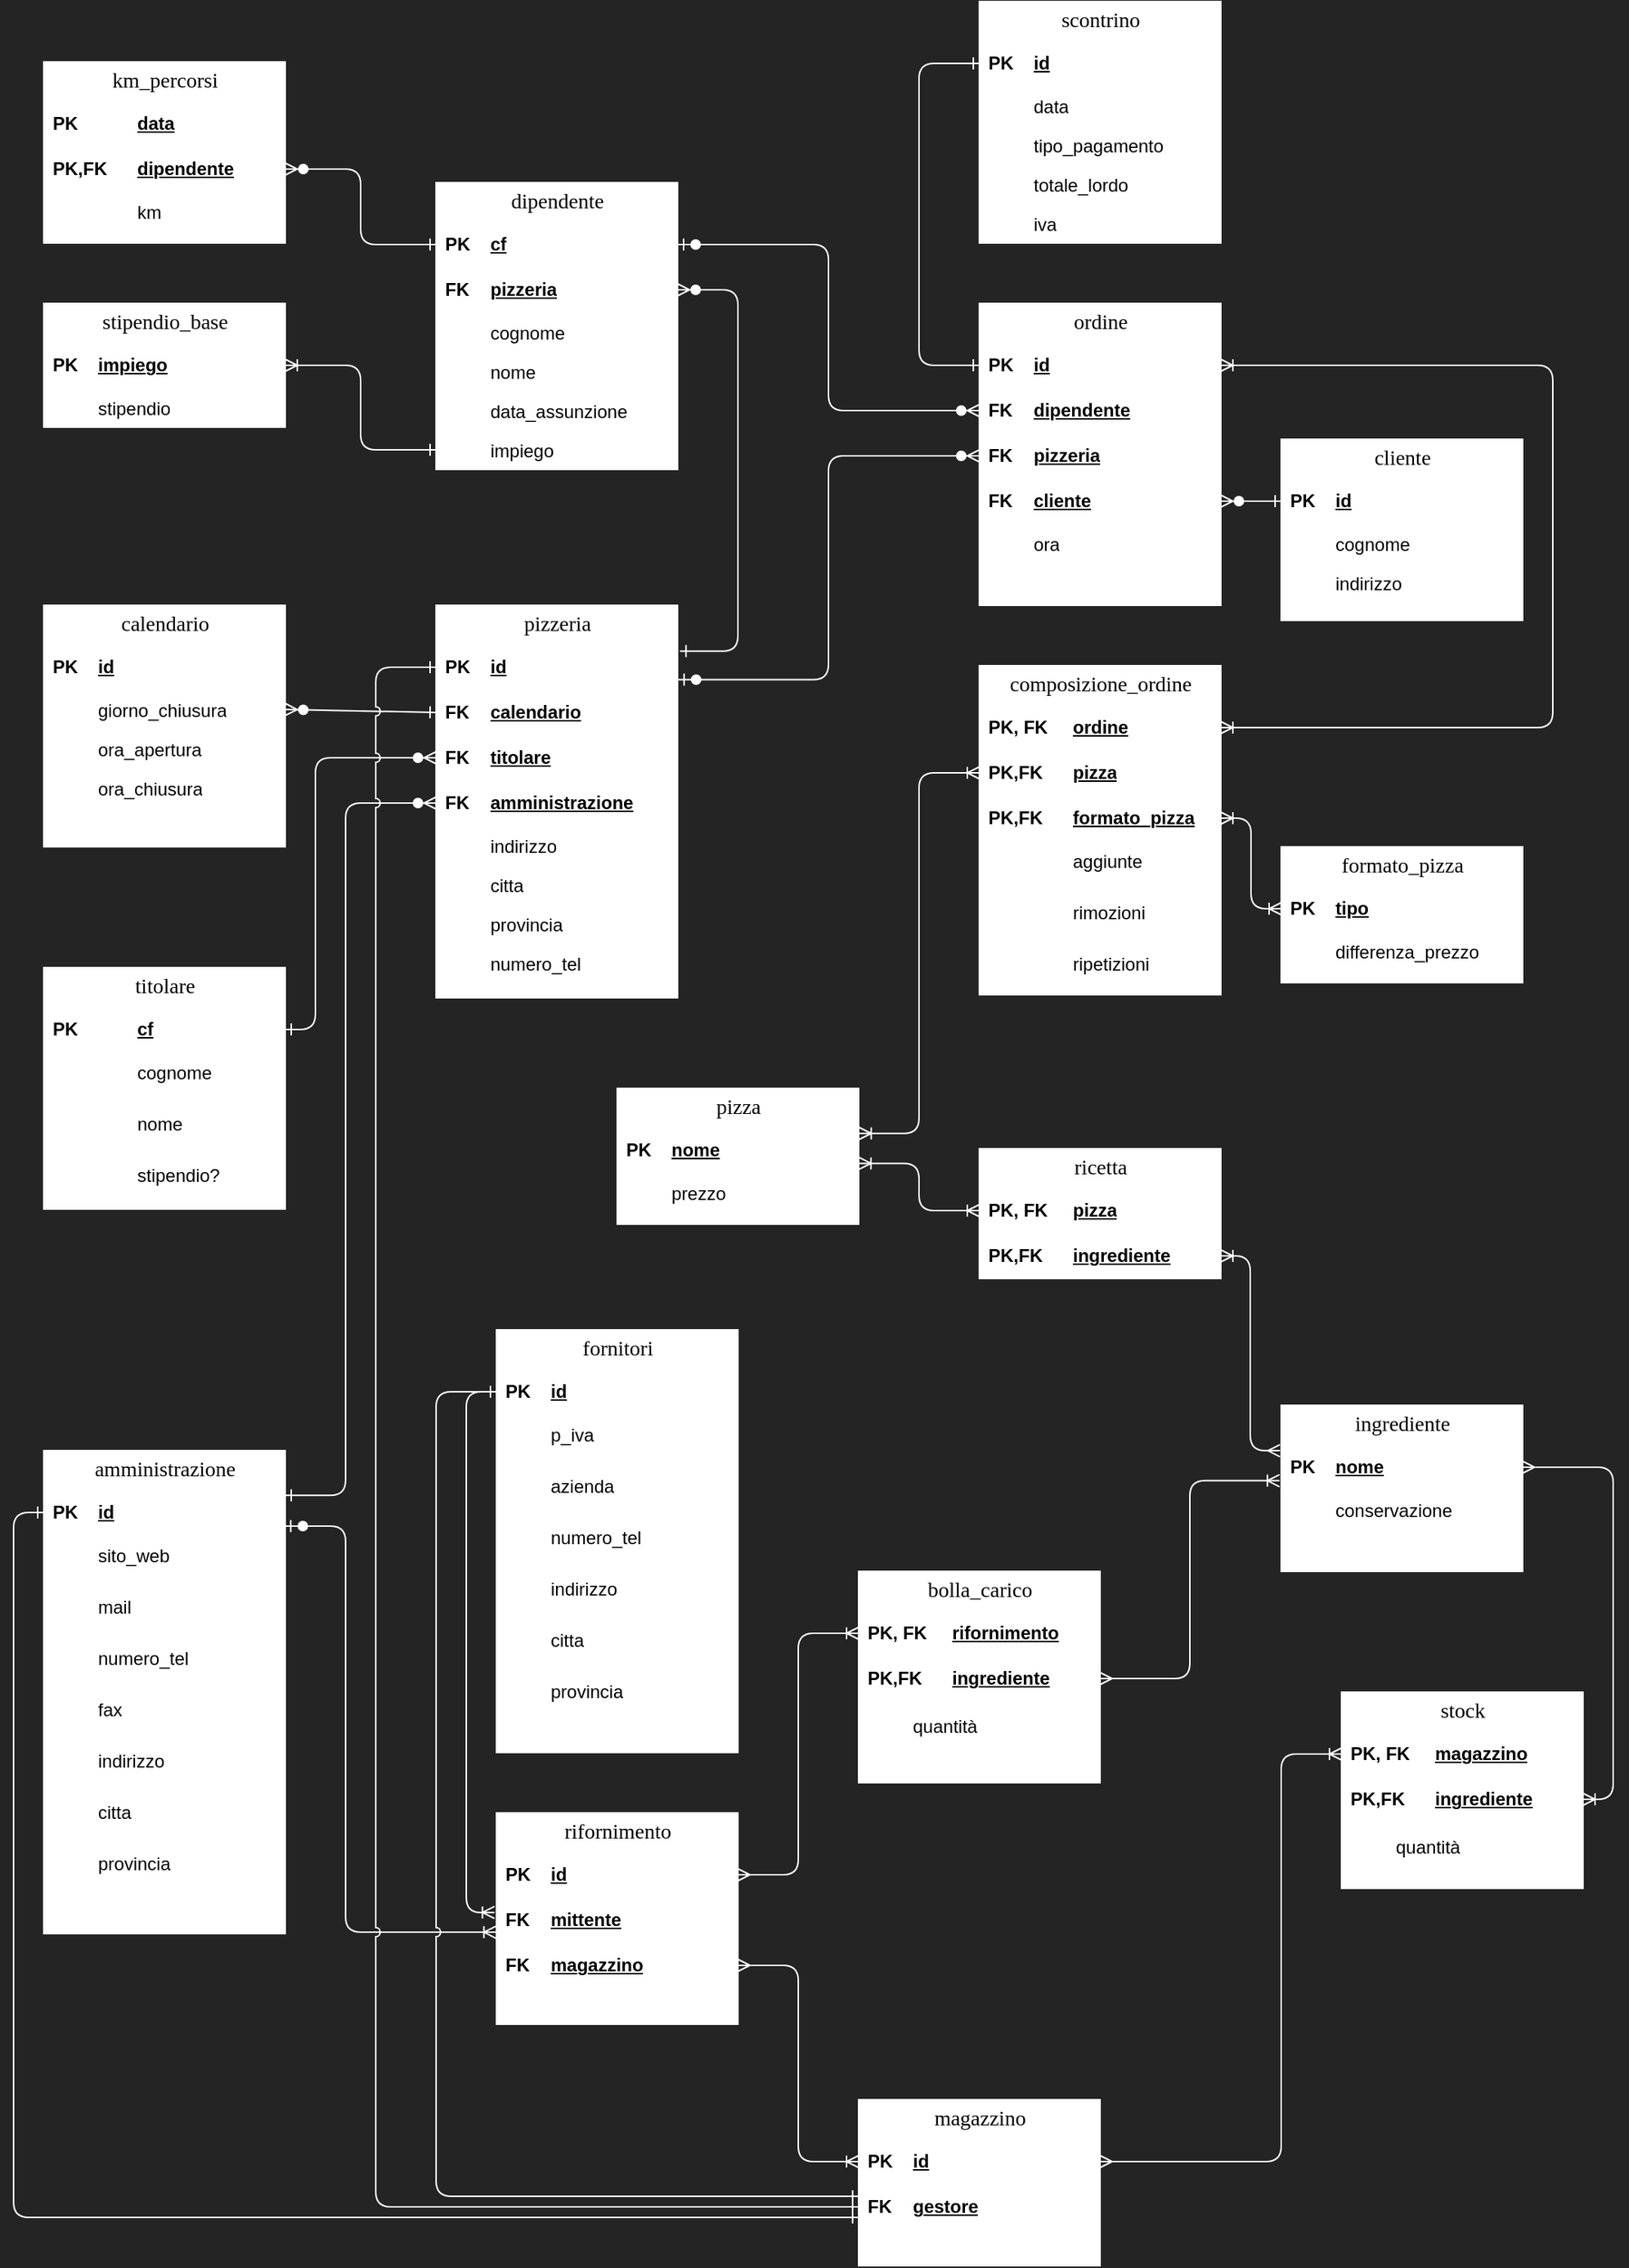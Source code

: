 <mxfile version="13.9.9" type="device"><diagram name="Page-1" id="e56a1550-8fbb-45ad-956c-1786394a9013"><mxGraphModel dx="2031" dy="1174" grid="1" gridSize="10" guides="1" tooltips="1" connect="1" arrows="1" fold="1" page="1" pageScale="1" pageWidth="1100" pageHeight="850" background="#242424" math="0" shadow="0"><root><mxCell id="0"/><mxCell id="1" parent="0"/><mxCell id="Q5TuF6wwAWgAhjMsxWoo-18" style="rounded=1;orthogonalLoop=1;jettySize=auto;html=1;startArrow=ERzeroToMany;startFill=1;endArrow=ERone;endFill=0;entryX=0;entryY=0.5;entryDx=0;entryDy=0;strokeColor=#FFFFFF;fontColor=#000000;exitX=1;exitY=0.5;exitDx=0;exitDy=0;" edge="1" parent="1" source="Q5TuF6wwAWgAhjMsxWoo-19" target="Q5TuF6wwAWgAhjMsxWoo-8"><mxGeometry relative="1" as="geometry"><mxPoint x="871.6" y="479.32" as="targetPoint"/><mxPoint x="870" y="240" as="sourcePoint"/></mxGeometry></mxCell><mxCell id="LfmiPrLZ1C6eym1RHCuX-115" style="edgeStyle=elbowEdgeStyle;rounded=1;orthogonalLoop=1;jettySize=auto;html=1;entryX=0;entryY=0.5;entryDx=0;entryDy=0;startArrow=ERzeroToOne;startFill=1;endArrow=ERzeroToMany;endFill=1;strokeColor=#FFFFFF;fontColor=#000000;exitX=1.002;exitY=0.774;exitDx=0;exitDy=0;exitPerimeter=0;" parent="1" source="2e49270ec7c68f3f-20" target="LfmiPrLZ1C6eym1RHCuX-116" edge="1"><mxGeometry relative="1" as="geometry"/></mxCell><mxCell id="2e49270ec7c68f3f-19" value="pizzeria" style="swimlane;html=1;fontStyle=0;childLayout=stackLayout;horizontal=1;startSize=26;horizontalStack=0;resizeParent=1;resizeLast=0;collapsible=1;marginBottom=0;swimlaneFillColor=#ffffff;align=center;rounded=0;shadow=0;comic=0;labelBackgroundColor=none;strokeWidth=1;fontFamily=Verdana;fontSize=14;fillColor=#FFFFFF;strokeColor=#FFFFFF;fontColor=#000000;" parent="1" vertex="1"><mxGeometry x="300" y="400" width="160" height="260" as="geometry"/></mxCell><mxCell id="2e49270ec7c68f3f-20" value="id" style="shape=partialRectangle;top=0;left=0;right=0;bottom=1;html=1;align=left;verticalAlign=middle;fillColor=none;spacingLeft=34;spacingRight=4;whiteSpace=wrap;overflow=hidden;rotatable=0;points=[[0,0.5],[1,0.5]];portConstraint=eastwest;dropTarget=0;fontStyle=5;strokeColor=#FFFFFF;fontColor=#000000;" parent="2e49270ec7c68f3f-19" vertex="1"><mxGeometry y="26" width="160" height="30" as="geometry"/></mxCell><mxCell id="2e49270ec7c68f3f-21" value="&lt;b&gt;PK&lt;/b&gt;" style="shape=partialRectangle;top=0;left=0;bottom=0;html=1;fillColor=none;align=left;verticalAlign=middle;spacingLeft=4;spacingRight=4;whiteSpace=wrap;overflow=hidden;rotatable=0;points=[];portConstraint=eastwest;part=1;strokeColor=#FFFFFF;fontColor=#000000;" parent="2e49270ec7c68f3f-20" vertex="1" connectable="0"><mxGeometry width="30" height="30" as="geometry"/></mxCell><mxCell id="LfmiPrLZ1C6eym1RHCuX-57" value="calendario" style="shape=partialRectangle;top=0;left=0;right=0;bottom=1;html=1;align=left;verticalAlign=middle;fillColor=none;spacingLeft=34;spacingRight=4;whiteSpace=wrap;overflow=hidden;rotatable=0;points=[[0,0.5],[1,0.5]];portConstraint=eastwest;dropTarget=0;fontStyle=5;strokeColor=#FFFFFF;fontColor=#000000;" parent="2e49270ec7c68f3f-19" vertex="1"><mxGeometry y="56" width="160" height="30" as="geometry"/></mxCell><mxCell id="LfmiPrLZ1C6eym1RHCuX-58" value="&lt;b&gt;FK&lt;/b&gt;" style="shape=partialRectangle;top=0;left=0;bottom=0;html=1;fillColor=none;align=left;verticalAlign=middle;spacingLeft=4;spacingRight=4;whiteSpace=wrap;overflow=hidden;rotatable=0;points=[];portConstraint=eastwest;part=1;strokeColor=#FFFFFF;fontColor=#000000;" parent="LfmiPrLZ1C6eym1RHCuX-57" vertex="1" connectable="0"><mxGeometry width="30" height="30" as="geometry"/></mxCell><mxCell id="LfmiPrLZ1C6eym1RHCuX-78" value="titolare" style="shape=partialRectangle;top=0;left=0;right=0;bottom=1;html=1;align=left;verticalAlign=middle;fillColor=none;spacingLeft=34;spacingRight=4;whiteSpace=wrap;overflow=hidden;rotatable=0;points=[[0,0.5],[1,0.5]];portConstraint=eastwest;dropTarget=0;fontStyle=5;strokeColor=#FFFFFF;fontColor=#000000;" parent="2e49270ec7c68f3f-19" vertex="1"><mxGeometry y="86" width="160" height="30" as="geometry"/></mxCell><mxCell id="LfmiPrLZ1C6eym1RHCuX-79" value="&lt;b&gt;FK&lt;/b&gt;" style="shape=partialRectangle;top=0;left=0;bottom=0;html=1;fillColor=none;align=left;verticalAlign=middle;spacingLeft=4;spacingRight=4;whiteSpace=wrap;overflow=hidden;rotatable=0;points=[];portConstraint=eastwest;part=1;strokeColor=#FFFFFF;fontColor=#000000;" parent="LfmiPrLZ1C6eym1RHCuX-78" vertex="1" connectable="0"><mxGeometry width="30" height="30" as="geometry"/></mxCell><mxCell id="Q5TuF6wwAWgAhjMsxWoo-41" value="amministrazione" style="shape=partialRectangle;top=0;left=0;right=0;bottom=1;html=1;align=left;verticalAlign=middle;fillColor=none;spacingLeft=34;spacingRight=4;whiteSpace=wrap;overflow=hidden;rotatable=0;points=[[0,0.5],[1,0.5]];portConstraint=eastwest;dropTarget=0;fontStyle=5;strokeColor=#FFFFFF;fontColor=#000000;" vertex="1" parent="2e49270ec7c68f3f-19"><mxGeometry y="116" width="160" height="30" as="geometry"/></mxCell><mxCell id="Q5TuF6wwAWgAhjMsxWoo-42" value="&lt;b&gt;FK&lt;/b&gt;" style="shape=partialRectangle;top=0;left=0;bottom=0;html=1;fillColor=none;align=left;verticalAlign=middle;spacingLeft=4;spacingRight=4;whiteSpace=wrap;overflow=hidden;rotatable=0;points=[];portConstraint=eastwest;part=1;strokeColor=#FFFFFF;fontColor=#000000;" vertex="1" connectable="0" parent="Q5TuF6wwAWgAhjMsxWoo-41"><mxGeometry width="30" height="30" as="geometry"/></mxCell><mxCell id="2e49270ec7c68f3f-22" value="indirizzo" style="shape=partialRectangle;top=0;left=0;right=0;bottom=0;html=1;align=left;verticalAlign=top;fillColor=none;spacingLeft=34;spacingRight=4;whiteSpace=wrap;overflow=hidden;rotatable=0;points=[[0,0.5],[1,0.5]];portConstraint=eastwest;dropTarget=0;strokeColor=#FFFFFF;fontColor=#000000;" parent="2e49270ec7c68f3f-19" vertex="1"><mxGeometry y="146" width="160" height="26" as="geometry"/></mxCell><mxCell id="2e49270ec7c68f3f-23" value="" style="shape=partialRectangle;top=0;left=0;bottom=0;html=1;fillColor=none;align=left;verticalAlign=top;spacingLeft=4;spacingRight=4;whiteSpace=wrap;overflow=hidden;rotatable=0;points=[];portConstraint=eastwest;part=1;strokeColor=#FFFFFF;fontColor=#000000;" parent="2e49270ec7c68f3f-22" vertex="1" connectable="0"><mxGeometry width="30" height="26" as="geometry"/></mxCell><mxCell id="2e49270ec7c68f3f-24" value="citta" style="shape=partialRectangle;top=0;left=0;right=0;bottom=0;html=1;align=left;verticalAlign=top;fillColor=none;spacingLeft=34;spacingRight=4;whiteSpace=wrap;overflow=hidden;rotatable=0;points=[[0,0.5],[1,0.5]];portConstraint=eastwest;dropTarget=0;strokeColor=#FFFFFF;fontColor=#000000;" parent="2e49270ec7c68f3f-19" vertex="1"><mxGeometry y="172" width="160" height="26" as="geometry"/></mxCell><mxCell id="2e49270ec7c68f3f-25" value="" style="shape=partialRectangle;top=0;left=0;bottom=0;html=1;fillColor=none;align=left;verticalAlign=top;spacingLeft=4;spacingRight=4;whiteSpace=wrap;overflow=hidden;rotatable=0;points=[];portConstraint=eastwest;part=1;strokeColor=#FFFFFF;fontColor=#000000;" parent="2e49270ec7c68f3f-24" vertex="1" connectable="0"><mxGeometry width="30" height="26" as="geometry"/></mxCell><mxCell id="2e49270ec7c68f3f-26" value="provincia" style="shape=partialRectangle;top=0;left=0;right=0;bottom=0;html=1;align=left;verticalAlign=top;fillColor=none;spacingLeft=34;spacingRight=4;whiteSpace=wrap;overflow=hidden;rotatable=0;points=[[0,0.5],[1,0.5]];portConstraint=eastwest;dropTarget=0;strokeColor=#FFFFFF;fontColor=#000000;" parent="2e49270ec7c68f3f-19" vertex="1"><mxGeometry y="198" width="160" height="26" as="geometry"/></mxCell><mxCell id="2e49270ec7c68f3f-27" value="" style="shape=partialRectangle;top=0;left=0;bottom=0;html=1;fillColor=none;align=left;verticalAlign=top;spacingLeft=4;spacingRight=4;whiteSpace=wrap;overflow=hidden;rotatable=0;points=[];portConstraint=eastwest;part=1;strokeColor=#FFFFFF;fontColor=#000000;" parent="2e49270ec7c68f3f-26" vertex="1" connectable="0"><mxGeometry width="30" height="26" as="geometry"/></mxCell><mxCell id="LfmiPrLZ1C6eym1RHCuX-39" value="numero_tel" style="shape=partialRectangle;top=0;left=0;right=0;bottom=0;html=1;align=left;verticalAlign=top;fillColor=none;spacingLeft=34;spacingRight=4;whiteSpace=wrap;overflow=hidden;rotatable=0;points=[[0,0.5],[1,0.5]];portConstraint=eastwest;dropTarget=0;strokeColor=#FFFFFF;fontColor=#000000;" parent="2e49270ec7c68f3f-19" vertex="1"><mxGeometry y="224" width="160" height="26" as="geometry"/></mxCell><mxCell id="LfmiPrLZ1C6eym1RHCuX-40" value="" style="shape=partialRectangle;top=0;left=0;bottom=0;html=1;fillColor=none;align=left;verticalAlign=top;spacingLeft=4;spacingRight=4;whiteSpace=wrap;overflow=hidden;rotatable=0;points=[];portConstraint=eastwest;part=1;strokeColor=#FFFFFF;fontColor=#000000;" parent="LfmiPrLZ1C6eym1RHCuX-39" vertex="1" connectable="0"><mxGeometry width="30" height="26" as="geometry"/></mxCell><mxCell id="2e49270ec7c68f3f-91" value="" style="html=1;endArrow=ERone;endFill=0;labelBackgroundColor=none;fontFamily=Verdana;fontSize=14;entryX=0;entryY=0.5;startArrow=ERzeroToMany;startFill=1;entryDx=0;entryDy=0;exitX=1;exitY=0.5;exitDx=0;exitDy=0;edgeStyle=elbowEdgeStyle;strokeColor=#FFFFFF;fontColor=#000000;" parent="1" source="LfmiPrLZ1C6eym1RHCuX-8" target="LfmiPrLZ1C6eym1RHCuX-13" edge="1"><mxGeometry width="100" height="100" relative="1" as="geometry"><mxPoint x="220" y="120" as="sourcePoint"/><mxPoint x="300" y="161" as="targetPoint"/><Array as="points"><mxPoint x="250" y="140"/></Array></mxGeometry></mxCell><mxCell id="LfmiPrLZ1C6eym1RHCuX-5" value="km_percorsi" style="swimlane;html=1;fontStyle=0;childLayout=stackLayout;horizontal=1;startSize=26;horizontalStack=0;resizeParent=1;resizeLast=0;collapsible=1;marginBottom=0;swimlaneFillColor=#ffffff;align=center;rounded=0;shadow=0;comic=0;labelBackgroundColor=none;strokeWidth=1;fontFamily=Verdana;fontSize=14;fillColor=#FFFFFF;strokeColor=#FFFFFF;fontColor=#000000;" parent="1" vertex="1"><mxGeometry x="40" y="40" width="160" height="120" as="geometry"/></mxCell><mxCell id="LfmiPrLZ1C6eym1RHCuX-6" value="data" style="shape=partialRectangle;top=0;left=0;right=0;bottom=0;html=1;align=left;verticalAlign=middle;fillColor=none;spacingLeft=60;spacingRight=4;whiteSpace=wrap;overflow=hidden;rotatable=0;points=[[0,0.5],[1,0.5]];portConstraint=eastwest;dropTarget=0;fontStyle=5;strokeColor=#FFFFFF;fontColor=#000000;" parent="LfmiPrLZ1C6eym1RHCuX-5" vertex="1"><mxGeometry y="26" width="160" height="30" as="geometry"/></mxCell><mxCell id="LfmiPrLZ1C6eym1RHCuX-7" value="PK" style="shape=partialRectangle;fontStyle=1;top=0;left=0;bottom=0;html=1;fillColor=none;align=left;verticalAlign=middle;spacingLeft=4;spacingRight=4;whiteSpace=wrap;overflow=hidden;rotatable=0;points=[];portConstraint=eastwest;part=1;strokeColor=#FFFFFF;fontColor=#000000;" parent="LfmiPrLZ1C6eym1RHCuX-6" vertex="1" connectable="0"><mxGeometry width="56" height="30" as="geometry"/></mxCell><mxCell id="LfmiPrLZ1C6eym1RHCuX-8" value="dipendente" style="shape=partialRectangle;top=0;left=0;right=0;bottom=1;html=1;align=left;verticalAlign=middle;fillColor=none;spacingLeft=60;spacingRight=4;whiteSpace=wrap;overflow=hidden;rotatable=0;points=[[0,0.5],[1,0.5]];portConstraint=eastwest;dropTarget=0;fontStyle=5;strokeColor=#FFFFFF;fontColor=#000000;" parent="LfmiPrLZ1C6eym1RHCuX-5" vertex="1"><mxGeometry y="56" width="160" height="30" as="geometry"/></mxCell><mxCell id="LfmiPrLZ1C6eym1RHCuX-9" value="PK,FK" style="shape=partialRectangle;fontStyle=1;top=0;left=0;bottom=0;html=1;fillColor=none;align=left;verticalAlign=middle;spacingLeft=4;spacingRight=4;whiteSpace=wrap;overflow=hidden;rotatable=0;points=[];portConstraint=eastwest;part=1;strokeColor=#FFFFFF;fontColor=#000000;" parent="LfmiPrLZ1C6eym1RHCuX-8" vertex="1" connectable="0"><mxGeometry width="56" height="30" as="geometry"/></mxCell><mxCell id="LfmiPrLZ1C6eym1RHCuX-10" value="km" style="shape=partialRectangle;top=0;left=0;right=0;bottom=0;html=1;align=left;verticalAlign=top;fillColor=none;spacingLeft=60;spacingRight=4;whiteSpace=wrap;overflow=hidden;rotatable=0;points=[[0,0.5],[1,0.5]];portConstraint=eastwest;dropTarget=0;strokeColor=#FFFFFF;fontColor=#000000;" parent="LfmiPrLZ1C6eym1RHCuX-5" vertex="1"><mxGeometry y="86" width="160" height="34" as="geometry"/></mxCell><mxCell id="LfmiPrLZ1C6eym1RHCuX-11" value="" style="shape=partialRectangle;top=0;left=0;bottom=0;html=1;fillColor=none;align=left;verticalAlign=top;spacingLeft=4;spacingRight=4;whiteSpace=wrap;overflow=hidden;rotatable=0;points=[];portConstraint=eastwest;part=1;strokeColor=#FFFFFF;fontColor=#000000;" parent="LfmiPrLZ1C6eym1RHCuX-10" vertex="1" connectable="0"><mxGeometry width="56" height="34" as="geometry"/></mxCell><mxCell id="LfmiPrLZ1C6eym1RHCuX-44" style="edgeStyle=elbowEdgeStyle;rounded=1;orthogonalLoop=1;jettySize=auto;html=1;startArrow=ERzeroToMany;startFill=1;endArrow=ERone;endFill=0;entryX=1.01;entryY=0.144;entryDx=0;entryDy=0;strokeColor=#FFFFFF;fontColor=#000000;exitX=1;exitY=0.5;exitDx=0;exitDy=0;elbow=vertical;entryPerimeter=0;" parent="1" source="LfmiPrLZ1C6eym1RHCuX-31" target="2e49270ec7c68f3f-20" edge="1"><mxGeometry relative="1" as="geometry"><mxPoint x="380" y="360" as="targetPoint"/><Array as="points"><mxPoint x="500" y="441"/><mxPoint x="500" y="340"/></Array></mxGeometry></mxCell><mxCell id="LfmiPrLZ1C6eym1RHCuX-118" style="edgeStyle=elbowEdgeStyle;rounded=1;orthogonalLoop=1;jettySize=auto;html=1;entryX=0;entryY=0.5;entryDx=0;entryDy=0;startArrow=ERzeroToOne;startFill=1;endArrow=ERzeroToMany;endFill=1;strokeColor=#FFFFFF;fontColor=#000000;exitX=1;exitY=0.5;exitDx=0;exitDy=0;" parent="1" source="LfmiPrLZ1C6eym1RHCuX-13" target="LfmiPrLZ1C6eym1RHCuX-86" edge="1"><mxGeometry relative="1" as="geometry"/></mxCell><mxCell id="LfmiPrLZ1C6eym1RHCuX-12" value="dipendente" style="swimlane;html=1;fontStyle=0;childLayout=stackLayout;horizontal=1;startSize=26;horizontalStack=0;resizeParent=1;resizeLast=0;collapsible=1;marginBottom=0;swimlaneFillColor=#ffffff;align=center;rounded=0;shadow=0;comic=0;labelBackgroundColor=none;strokeWidth=1;fontFamily=Verdana;fontSize=14;fillColor=#FFFFFF;strokeColor=#FFFFFF;fontColor=#000000;" parent="1" vertex="1"><mxGeometry x="300" y="120" width="160" height="190" as="geometry"/></mxCell><mxCell id="LfmiPrLZ1C6eym1RHCuX-13" value="cf" style="shape=partialRectangle;top=0;left=0;right=0;bottom=1;html=1;align=left;verticalAlign=middle;fillColor=none;spacingLeft=34;spacingRight=4;whiteSpace=wrap;overflow=hidden;rotatable=0;points=[[0,0.5],[1,0.5]];portConstraint=eastwest;dropTarget=0;fontStyle=5;strokeColor=#FFFFFF;fontColor=#000000;" parent="LfmiPrLZ1C6eym1RHCuX-12" vertex="1"><mxGeometry y="26" width="160" height="30" as="geometry"/></mxCell><mxCell id="LfmiPrLZ1C6eym1RHCuX-14" value="&lt;b&gt;PK&lt;/b&gt;" style="shape=partialRectangle;top=0;left=0;bottom=0;html=1;fillColor=none;align=left;verticalAlign=middle;spacingLeft=4;spacingRight=4;whiteSpace=wrap;overflow=hidden;rotatable=0;points=[];portConstraint=eastwest;part=1;strokeColor=#FFFFFF;fontColor=#000000;" parent="LfmiPrLZ1C6eym1RHCuX-13" vertex="1" connectable="0"><mxGeometry width="30" height="30" as="geometry"/></mxCell><mxCell id="LfmiPrLZ1C6eym1RHCuX-31" value="pizzeria" style="shape=partialRectangle;top=0;left=0;right=0;bottom=1;html=1;align=left;verticalAlign=middle;fillColor=none;spacingLeft=34;spacingRight=4;whiteSpace=wrap;overflow=hidden;rotatable=0;points=[[0,0.5],[1,0.5]];portConstraint=eastwest;dropTarget=0;fontStyle=5;strokeColor=#FFFFFF;fontColor=#000000;" parent="LfmiPrLZ1C6eym1RHCuX-12" vertex="1"><mxGeometry y="56" width="160" height="30" as="geometry"/></mxCell><mxCell id="LfmiPrLZ1C6eym1RHCuX-32" value="&lt;b&gt;FK&lt;/b&gt;" style="shape=partialRectangle;top=0;left=0;bottom=0;html=1;fillColor=none;align=left;verticalAlign=middle;spacingLeft=4;spacingRight=4;whiteSpace=wrap;overflow=hidden;rotatable=0;points=[];portConstraint=eastwest;part=1;strokeColor=#FFFFFF;fontColor=#000000;" parent="LfmiPrLZ1C6eym1RHCuX-31" vertex="1" connectable="0"><mxGeometry width="30" height="30" as="geometry"/></mxCell><mxCell id="LfmiPrLZ1C6eym1RHCuX-17" value="cognome" style="shape=partialRectangle;top=0;left=0;right=0;bottom=0;html=1;align=left;verticalAlign=top;fillColor=none;spacingLeft=34;spacingRight=4;whiteSpace=wrap;overflow=hidden;rotatable=0;points=[[0,0.5],[1,0.5]];portConstraint=eastwest;dropTarget=0;strokeColor=#FFFFFF;fontColor=#000000;" parent="LfmiPrLZ1C6eym1RHCuX-12" vertex="1"><mxGeometry y="86" width="160" height="26" as="geometry"/></mxCell><mxCell id="LfmiPrLZ1C6eym1RHCuX-18" value="" style="shape=partialRectangle;top=0;left=0;bottom=0;html=1;fillColor=none;align=left;verticalAlign=top;spacingLeft=4;spacingRight=4;whiteSpace=wrap;overflow=hidden;rotatable=0;points=[];portConstraint=eastwest;part=1;strokeColor=#FFFFFF;fontColor=#000000;" parent="LfmiPrLZ1C6eym1RHCuX-17" vertex="1" connectable="0"><mxGeometry width="30" height="26" as="geometry"/></mxCell><mxCell id="LfmiPrLZ1C6eym1RHCuX-15" value="nome" style="shape=partialRectangle;top=0;left=0;right=0;bottom=0;html=1;align=left;verticalAlign=top;fillColor=none;spacingLeft=34;spacingRight=4;whiteSpace=wrap;overflow=hidden;rotatable=0;points=[[0,0.5],[1,0.5]];portConstraint=eastwest;dropTarget=0;strokeColor=#FFFFFF;fontColor=#000000;" parent="LfmiPrLZ1C6eym1RHCuX-12" vertex="1"><mxGeometry y="112" width="160" height="26" as="geometry"/></mxCell><mxCell id="LfmiPrLZ1C6eym1RHCuX-16" value="" style="shape=partialRectangle;top=0;left=0;bottom=0;html=1;fillColor=none;align=left;verticalAlign=top;spacingLeft=4;spacingRight=4;whiteSpace=wrap;overflow=hidden;rotatable=0;points=[];portConstraint=eastwest;part=1;strokeColor=#FFFFFF;fontColor=#000000;" parent="LfmiPrLZ1C6eym1RHCuX-15" vertex="1" connectable="0"><mxGeometry width="30" height="26" as="geometry"/></mxCell><mxCell id="LfmiPrLZ1C6eym1RHCuX-19" value="data_assunzione" style="shape=partialRectangle;top=0;left=0;right=0;bottom=0;html=1;align=left;verticalAlign=top;fillColor=none;spacingLeft=34;spacingRight=4;whiteSpace=wrap;overflow=hidden;rotatable=0;points=[[0,0.5],[1,0.5]];portConstraint=eastwest;dropTarget=0;strokeColor=#FFFFFF;fontColor=#000000;" parent="LfmiPrLZ1C6eym1RHCuX-12" vertex="1"><mxGeometry y="138" width="160" height="26" as="geometry"/></mxCell><mxCell id="LfmiPrLZ1C6eym1RHCuX-20" value="" style="shape=partialRectangle;top=0;left=0;bottom=0;html=1;fillColor=none;align=left;verticalAlign=top;spacingLeft=4;spacingRight=4;whiteSpace=wrap;overflow=hidden;rotatable=0;points=[];portConstraint=eastwest;part=1;strokeColor=#FFFFFF;fontColor=#000000;" parent="LfmiPrLZ1C6eym1RHCuX-19" vertex="1" connectable="0"><mxGeometry width="30" height="26" as="geometry"/></mxCell><mxCell id="LfmiPrLZ1C6eym1RHCuX-25" value="impiego" style="shape=partialRectangle;top=0;left=0;right=0;bottom=0;html=1;align=left;verticalAlign=top;fillColor=none;spacingLeft=34;spacingRight=4;whiteSpace=wrap;overflow=hidden;rotatable=0;points=[[0,0.5],[1,0.5]];portConstraint=eastwest;dropTarget=0;strokeColor=#FFFFFF;fontColor=#000000;" parent="LfmiPrLZ1C6eym1RHCuX-12" vertex="1"><mxGeometry y="164" width="160" height="26" as="geometry"/></mxCell><mxCell id="LfmiPrLZ1C6eym1RHCuX-26" value="" style="shape=partialRectangle;top=0;left=0;bottom=0;html=1;fillColor=none;align=left;verticalAlign=top;spacingLeft=4;spacingRight=4;whiteSpace=wrap;overflow=hidden;rotatable=0;points=[];portConstraint=eastwest;part=1;strokeColor=#FFFFFF;fontColor=#000000;" parent="LfmiPrLZ1C6eym1RHCuX-25" vertex="1" connectable="0"><mxGeometry width="30" height="26" as="geometry"/></mxCell><mxCell id="LfmiPrLZ1C6eym1RHCuX-45" value="calendario" style="swimlane;html=1;fontStyle=0;childLayout=stackLayout;horizontal=1;startSize=26;horizontalStack=0;resizeParent=1;resizeLast=0;collapsible=1;marginBottom=0;swimlaneFillColor=#ffffff;align=center;rounded=0;shadow=0;comic=0;labelBackgroundColor=none;strokeWidth=1;fontFamily=Verdana;fontSize=14;fillColor=#FFFFFF;strokeColor=#FFFFFF;fontColor=#000000;" parent="1" vertex="1"><mxGeometry x="40" y="400" width="160" height="160" as="geometry"/></mxCell><mxCell id="LfmiPrLZ1C6eym1RHCuX-46" value="id" style="shape=partialRectangle;top=0;left=0;right=0;bottom=1;html=1;align=left;verticalAlign=middle;fillColor=none;spacingLeft=34;spacingRight=4;whiteSpace=wrap;overflow=hidden;rotatable=0;points=[[0,0.5],[1,0.5]];portConstraint=eastwest;dropTarget=0;fontStyle=5;strokeColor=#FFFFFF;fontColor=#000000;" parent="LfmiPrLZ1C6eym1RHCuX-45" vertex="1"><mxGeometry y="26" width="160" height="30" as="geometry"/></mxCell><mxCell id="LfmiPrLZ1C6eym1RHCuX-47" value="&lt;b&gt;PK&lt;/b&gt;" style="shape=partialRectangle;top=0;left=0;bottom=0;html=1;fillColor=none;align=left;verticalAlign=middle;spacingLeft=4;spacingRight=4;whiteSpace=wrap;overflow=hidden;rotatable=0;points=[];portConstraint=eastwest;part=1;strokeColor=#FFFFFF;fontColor=#000000;" parent="LfmiPrLZ1C6eym1RHCuX-46" vertex="1" connectable="0"><mxGeometry width="30" height="30" as="geometry"/></mxCell><mxCell id="LfmiPrLZ1C6eym1RHCuX-48" value="giorno_chiusura" style="shape=partialRectangle;top=0;left=0;right=0;bottom=0;html=1;align=left;verticalAlign=top;fillColor=none;spacingLeft=34;spacingRight=4;whiteSpace=wrap;overflow=hidden;rotatable=0;points=[[0,0.5],[1,0.5]];portConstraint=eastwest;dropTarget=0;strokeColor=#FFFFFF;fontColor=#000000;" parent="LfmiPrLZ1C6eym1RHCuX-45" vertex="1"><mxGeometry y="56" width="160" height="26" as="geometry"/></mxCell><mxCell id="LfmiPrLZ1C6eym1RHCuX-49" value="" style="shape=partialRectangle;top=0;left=0;bottom=0;html=1;fillColor=none;align=left;verticalAlign=top;spacingLeft=4;spacingRight=4;whiteSpace=wrap;overflow=hidden;rotatable=0;points=[];portConstraint=eastwest;part=1;strokeColor=#FFFFFF;fontColor=#000000;" parent="LfmiPrLZ1C6eym1RHCuX-48" vertex="1" connectable="0"><mxGeometry width="30" height="26" as="geometry"/></mxCell><mxCell id="LfmiPrLZ1C6eym1RHCuX-50" value="ora_apertura" style="shape=partialRectangle;top=0;left=0;right=0;bottom=0;html=1;align=left;verticalAlign=top;fillColor=none;spacingLeft=34;spacingRight=4;whiteSpace=wrap;overflow=hidden;rotatable=0;points=[[0,0.5],[1,0.5]];portConstraint=eastwest;dropTarget=0;strokeColor=#FFFFFF;fontColor=#000000;" parent="LfmiPrLZ1C6eym1RHCuX-45" vertex="1"><mxGeometry y="82" width="160" height="26" as="geometry"/></mxCell><mxCell id="LfmiPrLZ1C6eym1RHCuX-51" value="" style="shape=partialRectangle;top=0;left=0;bottom=0;html=1;fillColor=none;align=left;verticalAlign=top;spacingLeft=4;spacingRight=4;whiteSpace=wrap;overflow=hidden;rotatable=0;points=[];portConstraint=eastwest;part=1;strokeColor=#FFFFFF;fontColor=#000000;" parent="LfmiPrLZ1C6eym1RHCuX-50" vertex="1" connectable="0"><mxGeometry width="30" height="26" as="geometry"/></mxCell><mxCell id="LfmiPrLZ1C6eym1RHCuX-52" value="ora_chiusura" style="shape=partialRectangle;top=0;left=0;right=0;bottom=0;html=1;align=left;verticalAlign=top;fillColor=none;spacingLeft=34;spacingRight=4;whiteSpace=wrap;overflow=hidden;rotatable=0;points=[[0,0.5],[1,0.5]];portConstraint=eastwest;dropTarget=0;strokeColor=#FFFFFF;fontColor=#000000;" parent="LfmiPrLZ1C6eym1RHCuX-45" vertex="1"><mxGeometry y="108" width="160" height="26" as="geometry"/></mxCell><mxCell id="LfmiPrLZ1C6eym1RHCuX-53" value="" style="shape=partialRectangle;top=0;left=0;bottom=0;html=1;fillColor=none;align=left;verticalAlign=top;spacingLeft=4;spacingRight=4;whiteSpace=wrap;overflow=hidden;rotatable=0;points=[];portConstraint=eastwest;part=1;strokeColor=#FFFFFF;fontColor=#000000;" parent="LfmiPrLZ1C6eym1RHCuX-52" vertex="1" connectable="0"><mxGeometry width="30" height="26" as="geometry"/></mxCell><mxCell id="LfmiPrLZ1C6eym1RHCuX-56" style="rounded=1;orthogonalLoop=1;jettySize=auto;html=1;exitX=1;exitY=0.5;exitDx=0;exitDy=0;entryX=0;entryY=0.5;entryDx=0;entryDy=0;startArrow=ERzeroToMany;startFill=1;endArrow=ERone;endFill=0;strokeColor=#FFFFFF;fontColor=#000000;" parent="1" source="LfmiPrLZ1C6eym1RHCuX-48" target="LfmiPrLZ1C6eym1RHCuX-57" edge="1"><mxGeometry relative="1" as="geometry"/></mxCell><mxCell id="LfmiPrLZ1C6eym1RHCuX-70" style="edgeStyle=elbowEdgeStyle;rounded=1;orthogonalLoop=1;jettySize=auto;html=1;entryX=0;entryY=0.5;entryDx=0;entryDy=0;startArrow=ERoneToMany;startFill=0;endArrow=ERone;endFill=0;strokeColor=#FFFFFF;fontColor=#000000;" parent="1" source="LfmiPrLZ1C6eym1RHCuX-59" target="LfmiPrLZ1C6eym1RHCuX-25" edge="1"><mxGeometry relative="1" as="geometry"/></mxCell><mxCell id="LfmiPrLZ1C6eym1RHCuX-59" value="stipendio_base" style="swimlane;html=1;fontStyle=0;childLayout=stackLayout;horizontal=1;startSize=26;horizontalStack=0;resizeParent=1;resizeLast=0;collapsible=1;marginBottom=0;swimlaneFillColor=#ffffff;align=center;rounded=0;shadow=0;comic=0;labelBackgroundColor=none;strokeWidth=1;fontFamily=Verdana;fontSize=14;swimlaneLine=1;fillColor=#FFFFFF;strokeColor=#FFFFFF;fontColor=#000000;" parent="1" vertex="1"><mxGeometry x="40" y="200" width="160" height="82" as="geometry"/></mxCell><mxCell id="LfmiPrLZ1C6eym1RHCuX-60" value="impiego" style="shape=partialRectangle;top=0;left=0;right=0;bottom=1;html=1;align=left;verticalAlign=middle;fillColor=none;spacingLeft=34;spacingRight=4;whiteSpace=wrap;overflow=hidden;rotatable=0;points=[[0,0.5],[1,0.5]];portConstraint=eastwest;dropTarget=0;fontStyle=5;strokeColor=#FFFFFF;fontColor=#000000;" parent="LfmiPrLZ1C6eym1RHCuX-59" vertex="1"><mxGeometry y="26" width="160" height="30" as="geometry"/></mxCell><mxCell id="LfmiPrLZ1C6eym1RHCuX-61" value="&lt;b&gt;PK&lt;/b&gt;" style="shape=partialRectangle;top=0;left=0;bottom=0;html=1;fillColor=none;align=left;verticalAlign=middle;spacingLeft=4;spacingRight=4;whiteSpace=wrap;overflow=hidden;rotatable=0;points=[];portConstraint=eastwest;part=1;strokeColor=#FFFFFF;fontColor=#000000;" parent="LfmiPrLZ1C6eym1RHCuX-60" vertex="1" connectable="0"><mxGeometry width="30" height="30" as="geometry"/></mxCell><mxCell id="LfmiPrLZ1C6eym1RHCuX-62" value="stipendio" style="shape=partialRectangle;top=0;left=0;right=0;bottom=0;html=1;align=left;verticalAlign=top;fillColor=none;spacingLeft=34;spacingRight=4;whiteSpace=wrap;overflow=hidden;rotatable=0;points=[[0,0.5],[1,0.5]];portConstraint=eastwest;dropTarget=0;strokeColor=#FFFFFF;fontColor=#000000;" parent="LfmiPrLZ1C6eym1RHCuX-59" vertex="1"><mxGeometry y="56" width="160" height="26" as="geometry"/></mxCell><mxCell id="LfmiPrLZ1C6eym1RHCuX-63" value="" style="shape=partialRectangle;top=0;left=0;bottom=0;html=1;fillColor=none;align=left;verticalAlign=top;spacingLeft=4;spacingRight=4;whiteSpace=wrap;overflow=hidden;rotatable=0;points=[];portConstraint=eastwest;part=1;strokeColor=#FFFFFF;fontColor=#000000;" parent="LfmiPrLZ1C6eym1RHCuX-62" vertex="1" connectable="0"><mxGeometry width="30" height="26" as="geometry"/></mxCell><mxCell id="LfmiPrLZ1C6eym1RHCuX-80" style="edgeStyle=elbowEdgeStyle;rounded=1;orthogonalLoop=1;jettySize=auto;html=1;entryX=0;entryY=0.5;entryDx=0;entryDy=0;startArrow=ERone;startFill=0;endArrow=ERzeroToMany;endFill=1;strokeColor=#FFFFFF;fontColor=#000000;exitX=1;exitY=0.5;exitDx=0;exitDy=0;" parent="1" source="LfmiPrLZ1C6eym1RHCuX-72" target="LfmiPrLZ1C6eym1RHCuX-78" edge="1"><mxGeometry relative="1" as="geometry"><Array as="points"><mxPoint x="220" y="630"/><mxPoint x="240" y="630"/></Array></mxGeometry></mxCell><mxCell id="LfmiPrLZ1C6eym1RHCuX-71" value="titolare" style="swimlane;html=1;fontStyle=0;childLayout=stackLayout;horizontal=1;startSize=26;horizontalStack=0;resizeParent=1;resizeLast=0;collapsible=1;marginBottom=0;swimlaneFillColor=#ffffff;align=center;rounded=0;shadow=0;comic=0;labelBackgroundColor=none;strokeWidth=1;fontFamily=Verdana;fontSize=14;fillColor=#FFFFFF;strokeColor=#FFFFFF;fontColor=#000000;" parent="1" vertex="1"><mxGeometry x="40" y="640" width="160" height="160" as="geometry"/></mxCell><mxCell id="LfmiPrLZ1C6eym1RHCuX-72" value="cf" style="shape=partialRectangle;top=0;left=0;right=0;bottom=0;html=1;align=left;verticalAlign=middle;fillColor=none;spacingLeft=60;spacingRight=4;whiteSpace=wrap;overflow=hidden;rotatable=0;points=[[0,0.5],[1,0.5]];portConstraint=eastwest;dropTarget=0;fontStyle=5;strokeColor=#FFFFFF;fontColor=#000000;" parent="LfmiPrLZ1C6eym1RHCuX-71" vertex="1"><mxGeometry y="26" width="160" height="30" as="geometry"/></mxCell><mxCell id="LfmiPrLZ1C6eym1RHCuX-73" value="PK" style="shape=partialRectangle;fontStyle=1;top=0;left=0;bottom=0;html=1;fillColor=none;align=left;verticalAlign=middle;spacingLeft=4;spacingRight=4;whiteSpace=wrap;overflow=hidden;rotatable=0;points=[];portConstraint=eastwest;part=1;strokeColor=#FFFFFF;fontColor=#000000;" parent="LfmiPrLZ1C6eym1RHCuX-72" vertex="1" connectable="0"><mxGeometry width="56" height="30" as="geometry"/></mxCell><mxCell id="Q5TuF6wwAWgAhjMsxWoo-1" value="&lt;div&gt;&lt;span&gt;cognome&lt;/span&gt;&lt;span style=&quot;color: rgba(0 , 0 , 0 , 0) ; font-family: monospace ; font-size: 0px&quot;&gt;%3CmxGraphModel%3E%3Croot%3E%3CmxCell%20id%3D%220%22%2F%3E%3CmxCell%20id%3D%221%22%20parent%3D%220%22%2F%3E%3CmxCell%20id%3D%222%22%20value%3D%22km%22%20style%3D%22shape%3DpartialRectangle%3Btop%3D0%3Bleft%3D0%3Bright%3D0%3Bbottom%3D0%3Bhtml%3D1%3Balign%3Dleft%3BverticalAlign%3Dtop%3BfillColor%3Dnone%3BspacingLeft%3D60%3BspacingRight%3D4%3BwhiteSpace%3Dwrap%3Boverflow%3Dhidden%3Brotatable%3D0%3Bpoints%3D%5B%5B0%2C0.5%5D%2C%5B1%2C0.5%5D%5D%3BportConstraint%3Deastwest%3BdropTarget%3D0%3BstrokeColor%3D%23FFFFFF%3BfontColor%3D%23000000%3B%22%20vertex%3D%221%22%20parent%3D%221%22%3E%3CmxGeometry%20x%3D%2240%22%20y%3D%22726%22%20width%3D%22160%22%20height%3D%2234%22%20as%3D%22geometry%22%2F%3E%3C%2FmxCell%3E%3CmxCell%20id%3D%223%22%20value%3D%22%22%20style%3D%22shape%3DpartialRectangle%3Btop%3D0%3Bleft%3D0%3Bbottom%3D0%3Bhtml%3D1%3BfillColor%3Dnone%3Balign%3Dleft%3BverticalAlign%3Dtop%3BspacingLeft%3D4%3BspacingRight%3D4%3BwhiteSpace%3Dwrap%3Boverflow%3Dhidden%3Brotatable%3D0%3Bpoints%3D%5B%5D%3BportConstraint%3Deastwest%3Bpart%3D1%3BstrokeColor%3D%23FFFFFF%3BfontColor%3D%23000000%3B%22%20vertex%3D%221%22%20connectable%3D%220%22%20parent%3D%222%22%3E%3CmxGeometry%20width%3D%2256%22%20height%3D%2234%22%20as%3D%22geometry%22%2F%3E%3C%2FmxCell%3E%3C%2Froot%3E%3C%2FmxGraphModel%3E&lt;/span&gt;&lt;/div&gt;" style="shape=partialRectangle;top=0;left=0;right=0;bottom=0;html=1;align=left;verticalAlign=top;fillColor=none;spacingLeft=60;spacingRight=4;whiteSpace=wrap;overflow=hidden;rotatable=0;points=[[0,0.5],[1,0.5]];portConstraint=eastwest;dropTarget=0;strokeColor=#FFFFFF;fontColor=#000000;" vertex="1" parent="LfmiPrLZ1C6eym1RHCuX-71"><mxGeometry y="56" width="160" height="34" as="geometry"/></mxCell><mxCell id="Q5TuF6wwAWgAhjMsxWoo-2" value="" style="shape=partialRectangle;top=0;left=0;bottom=0;html=1;fillColor=none;align=left;verticalAlign=top;spacingLeft=4;spacingRight=4;whiteSpace=wrap;overflow=hidden;rotatable=0;points=[];portConstraint=eastwest;part=1;strokeColor=#FFFFFF;fontColor=#000000;" vertex="1" connectable="0" parent="Q5TuF6wwAWgAhjMsxWoo-1"><mxGeometry width="56" height="34" as="geometry"/></mxCell><mxCell id="Q5TuF6wwAWgAhjMsxWoo-3" value="&lt;div&gt;nome&lt;/div&gt;" style="shape=partialRectangle;top=0;left=0;right=0;bottom=0;html=1;align=left;verticalAlign=top;fillColor=none;spacingLeft=60;spacingRight=4;whiteSpace=wrap;overflow=hidden;rotatable=0;points=[[0,0.5],[1,0.5]];portConstraint=eastwest;dropTarget=0;strokeColor=#FFFFFF;fontColor=#000000;" vertex="1" parent="LfmiPrLZ1C6eym1RHCuX-71"><mxGeometry y="90" width="160" height="34" as="geometry"/></mxCell><mxCell id="Q5TuF6wwAWgAhjMsxWoo-4" value="" style="shape=partialRectangle;top=0;left=0;bottom=0;html=1;fillColor=none;align=left;verticalAlign=top;spacingLeft=4;spacingRight=4;whiteSpace=wrap;overflow=hidden;rotatable=0;points=[];portConstraint=eastwest;part=1;strokeColor=#FFFFFF;fontColor=#000000;" vertex="1" connectable="0" parent="Q5TuF6wwAWgAhjMsxWoo-3"><mxGeometry width="56" height="34" as="geometry"/></mxCell><mxCell id="LfmiPrLZ1C6eym1RHCuX-76" value="stipendio?" style="shape=partialRectangle;top=0;left=0;right=0;bottom=0;html=1;align=left;verticalAlign=top;fillColor=none;spacingLeft=60;spacingRight=4;whiteSpace=wrap;overflow=hidden;rotatable=0;points=[[0,0.5],[1,0.5]];portConstraint=eastwest;dropTarget=0;strokeColor=#FFFFFF;fontColor=#000000;" parent="LfmiPrLZ1C6eym1RHCuX-71" vertex="1"><mxGeometry y="124" width="160" height="26" as="geometry"/></mxCell><mxCell id="LfmiPrLZ1C6eym1RHCuX-77" value="" style="shape=partialRectangle;top=0;left=0;bottom=0;html=1;fillColor=none;align=left;verticalAlign=top;spacingLeft=4;spacingRight=4;whiteSpace=wrap;overflow=hidden;rotatable=0;points=[];portConstraint=eastwest;part=1;strokeColor=#FFFFFF;fontColor=#000000;" parent="LfmiPrLZ1C6eym1RHCuX-76" vertex="1" connectable="0"><mxGeometry width="56" height="26" as="geometry"/></mxCell><mxCell id="LfmiPrLZ1C6eym1RHCuX-81" value="ordine" style="swimlane;html=1;fontStyle=0;childLayout=stackLayout;horizontal=1;startSize=26;horizontalStack=0;resizeParent=1;resizeLast=0;collapsible=1;marginBottom=0;swimlaneFillColor=#ffffff;align=center;rounded=0;shadow=0;comic=0;labelBackgroundColor=none;strokeWidth=1;fontFamily=Verdana;fontSize=14;fillColor=#FFFFFF;strokeColor=#FFFFFF;fontColor=#000000;" parent="1" vertex="1"><mxGeometry x="660" y="200" width="160" height="200" as="geometry"/></mxCell><mxCell id="LfmiPrLZ1C6eym1RHCuX-82" value="id" style="shape=partialRectangle;top=0;left=0;right=0;bottom=1;html=1;align=left;verticalAlign=middle;fillColor=none;spacingLeft=34;spacingRight=4;whiteSpace=wrap;overflow=hidden;rotatable=0;points=[[0,0.5],[1,0.5]];portConstraint=eastwest;dropTarget=0;fontStyle=5;strokeColor=#FFFFFF;fontColor=#000000;" parent="LfmiPrLZ1C6eym1RHCuX-81" vertex="1"><mxGeometry y="26" width="160" height="30" as="geometry"/></mxCell><mxCell id="LfmiPrLZ1C6eym1RHCuX-83" value="&lt;b&gt;PK&lt;/b&gt;" style="shape=partialRectangle;top=0;left=0;bottom=0;html=1;fillColor=none;align=left;verticalAlign=middle;spacingLeft=4;spacingRight=4;whiteSpace=wrap;overflow=hidden;rotatable=0;points=[];portConstraint=eastwest;part=1;strokeColor=#FFFFFF;fontColor=#000000;" parent="LfmiPrLZ1C6eym1RHCuX-82" vertex="1" connectable="0"><mxGeometry width="30" height="30" as="geometry"/></mxCell><mxCell id="LfmiPrLZ1C6eym1RHCuX-86" value="dipendente" style="shape=partialRectangle;top=0;left=0;right=0;bottom=1;html=1;align=left;verticalAlign=middle;fillColor=none;spacingLeft=34;spacingRight=4;whiteSpace=wrap;overflow=hidden;rotatable=0;points=[[0,0.5],[1,0.5]];portConstraint=eastwest;dropTarget=0;fontStyle=5;dashed=1;dashPattern=1 4;strokeColor=#FFFFFF;fontColor=#000000;" parent="LfmiPrLZ1C6eym1RHCuX-81" vertex="1"><mxGeometry y="56" width="160" height="30" as="geometry"/></mxCell><mxCell id="LfmiPrLZ1C6eym1RHCuX-87" value="&lt;b&gt;FK&lt;/b&gt;" style="shape=partialRectangle;top=0;left=0;bottom=0;html=1;fillColor=none;align=left;verticalAlign=middle;spacingLeft=4;spacingRight=4;whiteSpace=wrap;overflow=hidden;rotatable=0;points=[];portConstraint=eastwest;part=1;strokeColor=#FFFFFF;fontColor=#000000;" parent="LfmiPrLZ1C6eym1RHCuX-86" vertex="1" connectable="0"><mxGeometry width="30" height="30" as="geometry"/></mxCell><mxCell id="LfmiPrLZ1C6eym1RHCuX-116" value="pizzeria" style="shape=partialRectangle;top=0;left=0;right=0;bottom=1;html=1;align=left;verticalAlign=middle;fillColor=none;spacingLeft=34;spacingRight=4;whiteSpace=wrap;overflow=hidden;rotatable=0;points=[[0,0.5],[1,0.5]];portConstraint=eastwest;dropTarget=0;fontStyle=5;strokeWidth=1;strokeColor=#FFFFFF;fontColor=#000000;" parent="LfmiPrLZ1C6eym1RHCuX-81" vertex="1"><mxGeometry y="86" width="160" height="30" as="geometry"/></mxCell><mxCell id="LfmiPrLZ1C6eym1RHCuX-117" value="&lt;b&gt;FK&lt;/b&gt;" style="shape=partialRectangle;top=0;left=0;bottom=0;html=1;fillColor=none;align=left;verticalAlign=middle;spacingLeft=4;spacingRight=4;whiteSpace=wrap;overflow=hidden;rotatable=0;points=[];portConstraint=eastwest;part=1;strokeColor=#FFFFFF;fontColor=#000000;" parent="LfmiPrLZ1C6eym1RHCuX-116" vertex="1" connectable="0"><mxGeometry width="30" height="30" as="geometry"/></mxCell><mxCell id="Q5TuF6wwAWgAhjMsxWoo-19" value="cliente" style="shape=partialRectangle;top=0;left=0;right=0;bottom=1;html=1;align=left;verticalAlign=middle;fillColor=none;spacingLeft=34;spacingRight=4;whiteSpace=wrap;overflow=hidden;rotatable=0;points=[[0,0.5],[1,0.5]];portConstraint=eastwest;dropTarget=0;fontStyle=5;strokeWidth=1;strokeColor=#FFFFFF;fontColor=#000000;" vertex="1" parent="LfmiPrLZ1C6eym1RHCuX-81"><mxGeometry y="116" width="160" height="30" as="geometry"/></mxCell><mxCell id="Q5TuF6wwAWgAhjMsxWoo-20" value="&lt;b&gt;FK&lt;/b&gt;" style="shape=partialRectangle;top=0;left=0;bottom=0;html=1;fillColor=none;align=left;verticalAlign=middle;spacingLeft=4;spacingRight=4;whiteSpace=wrap;overflow=hidden;rotatable=0;points=[];portConstraint=eastwest;part=1;strokeColor=#FFFFFF;fontColor=#000000;" vertex="1" connectable="0" parent="Q5TuF6wwAWgAhjMsxWoo-19"><mxGeometry width="30" height="30" as="geometry"/></mxCell><mxCell id="LfmiPrLZ1C6eym1RHCuX-88" value="ora" style="shape=partialRectangle;top=0;left=0;right=0;bottom=0;html=1;align=left;verticalAlign=top;fillColor=none;spacingLeft=34;spacingRight=4;whiteSpace=wrap;overflow=hidden;rotatable=0;points=[[0,0.5],[1,0.5]];portConstraint=eastwest;dropTarget=0;strokeColor=#FFFFFF;fontColor=#000000;" parent="LfmiPrLZ1C6eym1RHCuX-81" vertex="1"><mxGeometry y="146" width="160" height="26" as="geometry"/></mxCell><mxCell id="LfmiPrLZ1C6eym1RHCuX-89" value="" style="shape=partialRectangle;top=0;left=0;bottom=0;html=1;fillColor=none;align=left;verticalAlign=top;spacingLeft=4;spacingRight=4;whiteSpace=wrap;overflow=hidden;rotatable=0;points=[];portConstraint=eastwest;part=1;strokeColor=#FFFFFF;fontColor=#000000;" parent="LfmiPrLZ1C6eym1RHCuX-88" vertex="1" connectable="0"><mxGeometry width="30" height="26" as="geometry"/></mxCell><mxCell id="LfmiPrLZ1C6eym1RHCuX-114" style="edgeStyle=elbowEdgeStyle;rounded=1;orthogonalLoop=1;jettySize=auto;html=1;entryX=0;entryY=0.5;entryDx=0;entryDy=0;startArrow=ERone;startFill=0;endArrow=ERone;endFill=0;strokeColor=#FFFFFF;fontColor=#000000;exitX=0;exitY=0.5;exitDx=0;exitDy=0;" parent="1" source="LfmiPrLZ1C6eym1RHCuX-98" target="LfmiPrLZ1C6eym1RHCuX-82" edge="1"><mxGeometry relative="1" as="geometry"><Array as="points"><mxPoint x="620" y="170"/></Array></mxGeometry></mxCell><mxCell id="LfmiPrLZ1C6eym1RHCuX-97" value="scontrino" style="swimlane;html=1;fontStyle=0;childLayout=stackLayout;horizontal=1;startSize=26;horizontalStack=0;resizeParent=1;resizeLast=0;collapsible=1;marginBottom=0;swimlaneFillColor=#ffffff;align=center;rounded=0;shadow=0;comic=0;labelBackgroundColor=none;strokeWidth=1;fontFamily=Verdana;fontSize=14;fillColor=#FFFFFF;strokeColor=#FFFFFF;fontColor=#000000;" parent="1" vertex="1"><mxGeometry x="660" width="160" height="160" as="geometry"/></mxCell><mxCell id="LfmiPrLZ1C6eym1RHCuX-98" value="id" style="shape=partialRectangle;top=0;left=0;right=0;bottom=1;html=1;align=left;verticalAlign=middle;fillColor=none;spacingLeft=34;spacingRight=4;whiteSpace=wrap;overflow=hidden;rotatable=0;points=[[0,0.5],[1,0.5]];portConstraint=eastwest;dropTarget=0;fontStyle=5;strokeColor=#FFFFFF;fontColor=#000000;" parent="LfmiPrLZ1C6eym1RHCuX-97" vertex="1"><mxGeometry y="26" width="160" height="30" as="geometry"/></mxCell><mxCell id="LfmiPrLZ1C6eym1RHCuX-99" value="&lt;b&gt;PK&lt;/b&gt;" style="shape=partialRectangle;top=0;left=0;bottom=0;html=1;fillColor=none;align=left;verticalAlign=middle;spacingLeft=4;spacingRight=4;whiteSpace=wrap;overflow=hidden;rotatable=0;points=[];portConstraint=eastwest;part=1;strokeColor=#FFFFFF;fontColor=#000000;" parent="LfmiPrLZ1C6eym1RHCuX-98" vertex="1" connectable="0"><mxGeometry width="30" height="30" as="geometry"/></mxCell><mxCell id="LfmiPrLZ1C6eym1RHCuX-102" value="data" style="shape=partialRectangle;top=0;left=0;right=0;bottom=0;html=1;align=left;verticalAlign=top;fillColor=none;spacingLeft=34;spacingRight=4;whiteSpace=wrap;overflow=hidden;rotatable=0;points=[[0,0.5],[1,0.5]];portConstraint=eastwest;dropTarget=0;strokeColor=#FFFFFF;fontColor=#000000;" parent="LfmiPrLZ1C6eym1RHCuX-97" vertex="1"><mxGeometry y="56" width="160" height="26" as="geometry"/></mxCell><mxCell id="LfmiPrLZ1C6eym1RHCuX-103" value="" style="shape=partialRectangle;top=0;left=0;bottom=0;html=1;fillColor=none;align=left;verticalAlign=top;spacingLeft=4;spacingRight=4;whiteSpace=wrap;overflow=hidden;rotatable=0;points=[];portConstraint=eastwest;part=1;strokeColor=#FFFFFF;fontColor=#000000;" parent="LfmiPrLZ1C6eym1RHCuX-102" vertex="1" connectable="0"><mxGeometry width="30" height="26" as="geometry"/></mxCell><mxCell id="LfmiPrLZ1C6eym1RHCuX-104" value="tipo_pagamento" style="shape=partialRectangle;top=0;left=0;right=0;bottom=0;html=1;align=left;verticalAlign=top;fillColor=none;spacingLeft=34;spacingRight=4;whiteSpace=wrap;overflow=hidden;rotatable=0;points=[[0,0.5],[1,0.5]];portConstraint=eastwest;dropTarget=0;strokeColor=#FFFFFF;fontColor=#000000;" parent="LfmiPrLZ1C6eym1RHCuX-97" vertex="1"><mxGeometry y="82" width="160" height="26" as="geometry"/></mxCell><mxCell id="LfmiPrLZ1C6eym1RHCuX-105" value="" style="shape=partialRectangle;top=0;left=0;bottom=0;html=1;fillColor=none;align=left;verticalAlign=top;spacingLeft=4;spacingRight=4;whiteSpace=wrap;overflow=hidden;rotatable=0;points=[];portConstraint=eastwest;part=1;strokeColor=#FFFFFF;fontColor=#000000;" parent="LfmiPrLZ1C6eym1RHCuX-104" vertex="1" connectable="0"><mxGeometry width="30" height="26" as="geometry"/></mxCell><mxCell id="LfmiPrLZ1C6eym1RHCuX-110" value="totale_lordo" style="shape=partialRectangle;top=0;left=0;right=0;bottom=0;html=1;align=left;verticalAlign=top;fillColor=none;spacingLeft=34;spacingRight=4;whiteSpace=wrap;overflow=hidden;rotatable=0;points=[[0,0.5],[1,0.5]];portConstraint=eastwest;dropTarget=0;strokeColor=#FFFFFF;fontColor=#000000;" parent="LfmiPrLZ1C6eym1RHCuX-97" vertex="1"><mxGeometry y="108" width="160" height="26" as="geometry"/></mxCell><mxCell id="LfmiPrLZ1C6eym1RHCuX-111" value="" style="shape=partialRectangle;top=0;left=0;bottom=0;html=1;fillColor=none;align=left;verticalAlign=top;spacingLeft=4;spacingRight=4;whiteSpace=wrap;overflow=hidden;rotatable=0;points=[];portConstraint=eastwest;part=1;strokeColor=#FFFFFF;fontColor=#000000;" parent="LfmiPrLZ1C6eym1RHCuX-110" vertex="1" connectable="0"><mxGeometry width="30" height="26" as="geometry"/></mxCell><mxCell id="LfmiPrLZ1C6eym1RHCuX-112" value="iva" style="shape=partialRectangle;top=0;left=0;right=0;bottom=0;html=1;align=left;verticalAlign=top;fillColor=none;spacingLeft=34;spacingRight=4;whiteSpace=wrap;overflow=hidden;rotatable=0;points=[[0,0.5],[1,0.5]];portConstraint=eastwest;dropTarget=0;strokeColor=#FFFFFF;fontColor=#000000;" parent="LfmiPrLZ1C6eym1RHCuX-97" vertex="1"><mxGeometry y="134" width="160" height="26" as="geometry"/></mxCell><mxCell id="LfmiPrLZ1C6eym1RHCuX-113" value="" style="shape=partialRectangle;top=0;left=0;bottom=0;html=1;fillColor=none;align=left;verticalAlign=top;spacingLeft=4;spacingRight=4;whiteSpace=wrap;overflow=hidden;rotatable=0;points=[];portConstraint=eastwest;part=1;strokeColor=#FFFFFF;fontColor=#000000;" parent="LfmiPrLZ1C6eym1RHCuX-112" vertex="1" connectable="0"><mxGeometry width="30" height="26" as="geometry"/></mxCell><mxCell id="LfmiPrLZ1C6eym1RHCuX-119" value="formato_pizza" style="swimlane;html=1;fontStyle=0;childLayout=stackLayout;horizontal=1;startSize=26;horizontalStack=0;resizeParent=1;resizeLast=0;collapsible=1;marginBottom=0;swimlaneFillColor=#ffffff;align=center;rounded=0;shadow=0;comic=0;labelBackgroundColor=none;strokeWidth=1;fontFamily=Verdana;fontSize=14;fillColor=#FFFFFF;strokeColor=#FFFFFF;fontColor=#000000;" parent="1" vertex="1"><mxGeometry x="860" y="560" width="160" height="90" as="geometry"/></mxCell><mxCell id="LfmiPrLZ1C6eym1RHCuX-120" value="tipo" style="shape=partialRectangle;top=0;left=0;right=0;bottom=1;html=1;align=left;verticalAlign=middle;fillColor=none;spacingLeft=34;spacingRight=4;whiteSpace=wrap;overflow=hidden;rotatable=0;points=[[0,0.5],[1,0.5]];portConstraint=eastwest;dropTarget=0;fontStyle=5;strokeColor=#FFFFFF;fontColor=#000000;" parent="LfmiPrLZ1C6eym1RHCuX-119" vertex="1"><mxGeometry y="26" width="160" height="30" as="geometry"/></mxCell><mxCell id="LfmiPrLZ1C6eym1RHCuX-121" value="&lt;b&gt;PK&lt;/b&gt;" style="shape=partialRectangle;top=0;left=0;bottom=0;html=1;fillColor=none;align=left;verticalAlign=middle;spacingLeft=4;spacingRight=4;whiteSpace=wrap;overflow=hidden;rotatable=0;points=[];portConstraint=eastwest;part=1;strokeColor=#FFFFFF;fontColor=#000000;" parent="LfmiPrLZ1C6eym1RHCuX-120" vertex="1" connectable="0"><mxGeometry width="30" height="30" as="geometry"/></mxCell><mxCell id="Q5TuF6wwAWgAhjMsxWoo-21" value="differenza_prezzo" style="shape=partialRectangle;top=0;left=0;right=0;bottom=0;html=1;align=left;verticalAlign=top;fillColor=none;spacingLeft=34;spacingRight=4;whiteSpace=wrap;overflow=hidden;rotatable=0;points=[[0,0.5],[1,0.5]];portConstraint=eastwest;dropTarget=0;strokeColor=#FFFFFF;fontColor=#000000;" vertex="1" parent="LfmiPrLZ1C6eym1RHCuX-119"><mxGeometry y="56" width="160" height="34" as="geometry"/></mxCell><mxCell id="Q5TuF6wwAWgAhjMsxWoo-22" value="" style="shape=partialRectangle;top=0;left=0;bottom=0;html=1;fillColor=none;align=left;verticalAlign=top;spacingLeft=4;spacingRight=4;whiteSpace=wrap;overflow=hidden;rotatable=0;points=[];portConstraint=eastwest;part=1;strokeColor=#FFFFFF;fontColor=#000000;" vertex="1" connectable="0" parent="Q5TuF6wwAWgAhjMsxWoo-21"><mxGeometry width="30" height="34" as="geometry"/></mxCell><mxCell id="LfmiPrLZ1C6eym1RHCuX-160" style="edgeStyle=elbowEdgeStyle;rounded=1;orthogonalLoop=1;jettySize=auto;html=1;entryX=0;entryY=0.5;entryDx=0;entryDy=0;startArrow=ERoneToMany;startFill=0;endArrow=ERoneToMany;endFill=0;strokeColor=#FFFFFF;fontColor=#000000;exitX=1;exitY=0.5;exitDx=0;exitDy=0;" parent="1" source="LfmiPrLZ1C6eym1RHCuX-152" target="LfmiPrLZ1C6eym1RHCuX-120" edge="1"><mxGeometry relative="1" as="geometry"/></mxCell><mxCell id="LfmiPrLZ1C6eym1RHCuX-145" value="composizione_ordine" style="swimlane;html=1;fontStyle=0;childLayout=stackLayout;horizontal=1;startSize=26;horizontalStack=0;resizeParent=1;resizeLast=0;collapsible=1;marginBottom=0;swimlaneFillColor=#ffffff;align=center;rounded=0;shadow=0;comic=0;labelBackgroundColor=none;strokeWidth=1;fontFamily=Verdana;fontSize=14;fillColor=#FFFFFF;strokeColor=#FFFFFF;fontColor=#000000;" parent="1" vertex="1"><mxGeometry x="660" y="440" width="160" height="218" as="geometry"/></mxCell><mxCell id="LfmiPrLZ1C6eym1RHCuX-146" value="ordine" style="shape=partialRectangle;top=0;left=0;right=0;bottom=0;html=1;align=left;verticalAlign=middle;fillColor=none;spacingLeft=60;spacingRight=4;whiteSpace=wrap;overflow=hidden;rotatable=0;points=[[0,0.5],[1,0.5]];portConstraint=eastwest;dropTarget=0;fontStyle=5;strokeColor=#FFFFFF;fontColor=#000000;" parent="LfmiPrLZ1C6eym1RHCuX-145" vertex="1"><mxGeometry y="26" width="160" height="30" as="geometry"/></mxCell><mxCell id="LfmiPrLZ1C6eym1RHCuX-147" value="PK, FK" style="shape=partialRectangle;fontStyle=1;top=0;left=0;bottom=0;html=1;fillColor=none;align=left;verticalAlign=middle;spacingLeft=4;spacingRight=4;whiteSpace=wrap;overflow=hidden;rotatable=0;points=[];portConstraint=eastwest;part=1;strokeColor=#FFFFFF;fontColor=#000000;" parent="LfmiPrLZ1C6eym1RHCuX-146" vertex="1" connectable="0"><mxGeometry width="56" height="30" as="geometry"/></mxCell><mxCell id="LfmiPrLZ1C6eym1RHCuX-148" value="pizza" style="shape=partialRectangle;top=0;left=0;right=0;bottom=1;html=1;align=left;verticalAlign=middle;fillColor=none;spacingLeft=60;spacingRight=4;whiteSpace=wrap;overflow=hidden;rotatable=0;points=[[0,0.5],[1,0.5]];portConstraint=eastwest;dropTarget=0;fontStyle=5;strokeColor=#FFFFFF;fontColor=#000000;" parent="LfmiPrLZ1C6eym1RHCuX-145" vertex="1"><mxGeometry y="56" width="160" height="30" as="geometry"/></mxCell><mxCell id="LfmiPrLZ1C6eym1RHCuX-149" value="PK,FK" style="shape=partialRectangle;fontStyle=1;top=0;left=0;bottom=0;html=1;fillColor=none;align=left;verticalAlign=middle;spacingLeft=4;spacingRight=4;whiteSpace=wrap;overflow=hidden;rotatable=0;points=[];portConstraint=eastwest;part=1;strokeColor=#FFFFFF;fontColor=#000000;" parent="LfmiPrLZ1C6eym1RHCuX-148" vertex="1" connectable="0"><mxGeometry width="56" height="30" as="geometry"/></mxCell><mxCell id="LfmiPrLZ1C6eym1RHCuX-152" value="formato_pizza" style="shape=partialRectangle;top=0;left=0;right=0;bottom=1;html=1;align=left;verticalAlign=middle;fillColor=none;spacingLeft=60;spacingRight=4;whiteSpace=wrap;overflow=hidden;rotatable=0;points=[[0,0.5],[1,0.5]];portConstraint=eastwest;dropTarget=0;fontStyle=5;strokeColor=#FFFFFF;fontColor=#000000;" parent="LfmiPrLZ1C6eym1RHCuX-145" vertex="1"><mxGeometry y="86" width="160" height="30" as="geometry"/></mxCell><mxCell id="LfmiPrLZ1C6eym1RHCuX-153" value="PK,FK" style="shape=partialRectangle;fontStyle=1;top=0;left=0;bottom=0;html=1;fillColor=none;align=left;verticalAlign=middle;spacingLeft=4;spacingRight=4;whiteSpace=wrap;overflow=hidden;rotatable=0;points=[];portConstraint=eastwest;part=1;strokeColor=#FFFFFF;fontColor=#000000;" parent="LfmiPrLZ1C6eym1RHCuX-152" vertex="1" connectable="0"><mxGeometry width="56" height="30" as="geometry"/></mxCell><mxCell id="LfmiPrLZ1C6eym1RHCuX-150" value="aggiunte" style="shape=partialRectangle;top=0;left=0;right=0;bottom=0;html=1;align=left;verticalAlign=top;fillColor=none;spacingLeft=60;spacingRight=4;whiteSpace=wrap;overflow=hidden;rotatable=0;points=[[0,0.5],[1,0.5]];portConstraint=eastwest;dropTarget=0;strokeColor=#FFFFFF;fontColor=#000000;" parent="LfmiPrLZ1C6eym1RHCuX-145" vertex="1"><mxGeometry y="116" width="160" height="34" as="geometry"/></mxCell><mxCell id="LfmiPrLZ1C6eym1RHCuX-151" value="" style="shape=partialRectangle;top=0;left=0;bottom=0;html=1;fillColor=none;align=left;verticalAlign=top;spacingLeft=4;spacingRight=4;whiteSpace=wrap;overflow=hidden;rotatable=0;points=[];portConstraint=eastwest;part=1;strokeColor=#FFFFFF;fontColor=#000000;" parent="LfmiPrLZ1C6eym1RHCuX-150" vertex="1" connectable="0"><mxGeometry width="56" height="34" as="geometry"/></mxCell><mxCell id="LfmiPrLZ1C6eym1RHCuX-154" value="rimozioni" style="shape=partialRectangle;top=0;left=0;right=0;bottom=0;html=1;align=left;verticalAlign=top;fillColor=none;spacingLeft=60;spacingRight=4;whiteSpace=wrap;overflow=hidden;rotatable=0;points=[[0,0.5],[1,0.5]];portConstraint=eastwest;dropTarget=0;strokeColor=#FFFFFF;fontColor=#000000;" parent="LfmiPrLZ1C6eym1RHCuX-145" vertex="1"><mxGeometry y="150" width="160" height="34" as="geometry"/></mxCell><mxCell id="LfmiPrLZ1C6eym1RHCuX-155" value="" style="shape=partialRectangle;top=0;left=0;bottom=0;html=1;fillColor=none;align=left;verticalAlign=top;spacingLeft=4;spacingRight=4;whiteSpace=wrap;overflow=hidden;rotatable=0;points=[];portConstraint=eastwest;part=1;strokeColor=#FFFFFF;fontColor=#000000;" parent="LfmiPrLZ1C6eym1RHCuX-154" vertex="1" connectable="0"><mxGeometry width="56" height="34" as="geometry"/></mxCell><mxCell id="LfmiPrLZ1C6eym1RHCuX-156" value="ripetizioni" style="shape=partialRectangle;top=0;left=0;right=0;bottom=0;html=1;align=left;verticalAlign=top;fillColor=none;spacingLeft=60;spacingRight=4;whiteSpace=wrap;overflow=hidden;rotatable=0;points=[[0,0.5],[1,0.5]];portConstraint=eastwest;dropTarget=0;strokeColor=#FFFFFF;fontColor=#000000;" parent="LfmiPrLZ1C6eym1RHCuX-145" vertex="1"><mxGeometry y="184" width="160" height="34" as="geometry"/></mxCell><mxCell id="LfmiPrLZ1C6eym1RHCuX-157" value="" style="shape=partialRectangle;top=0;left=0;bottom=0;html=1;fillColor=none;align=left;verticalAlign=top;spacingLeft=4;spacingRight=4;whiteSpace=wrap;overflow=hidden;rotatable=0;points=[];portConstraint=eastwest;part=1;strokeColor=#FFFFFF;fontColor=#000000;" parent="LfmiPrLZ1C6eym1RHCuX-156" vertex="1" connectable="0"><mxGeometry width="56" height="34" as="geometry"/></mxCell><mxCell id="LfmiPrLZ1C6eym1RHCuX-176" style="edgeStyle=elbowEdgeStyle;rounded=1;orthogonalLoop=1;jettySize=auto;html=1;exitX=1.002;exitY=0.129;exitDx=0;exitDy=0;entryX=0;entryY=0.5;entryDx=0;entryDy=0;startArrow=ERoneToMany;startFill=0;endArrow=ERoneToMany;endFill=0;strokeColor=#FFFFFF;fontColor=#000000;exitPerimeter=0;" parent="1" source="LfmiPrLZ1C6eym1RHCuX-162" target="LfmiPrLZ1C6eym1RHCuX-148" edge="1"><mxGeometry relative="1" as="geometry"/></mxCell><mxCell id="LfmiPrLZ1C6eym1RHCuX-240" style="edgeStyle=elbowEdgeStyle;rounded=1;orthogonalLoop=1;jettySize=auto;html=1;entryX=0;entryY=0.5;entryDx=0;entryDy=0;startArrow=ERoneToMany;startFill=0;endArrow=ERoneToMany;endFill=0;strokeColor=#FFFFFF;fontColor=#000000;exitX=1.001;exitY=0.791;exitDx=0;exitDy=0;exitPerimeter=0;" parent="1" source="LfmiPrLZ1C6eym1RHCuX-162" target="LfmiPrLZ1C6eym1RHCuX-234" edge="1"><mxGeometry relative="1" as="geometry"/></mxCell><mxCell id="LfmiPrLZ1C6eym1RHCuX-161" value="pizza" style="swimlane;html=1;fontStyle=0;childLayout=stackLayout;horizontal=1;startSize=26;horizontalStack=0;resizeParent=1;resizeLast=0;collapsible=1;marginBottom=0;swimlaneFillColor=#ffffff;align=center;rounded=0;shadow=0;comic=0;labelBackgroundColor=none;strokeWidth=1;fontFamily=Verdana;fontSize=14;fillColor=#FFFFFF;strokeColor=#FFFFFF;fontColor=#000000;" parent="1" vertex="1"><mxGeometry x="420" y="720" width="160" height="90" as="geometry"/></mxCell><mxCell id="LfmiPrLZ1C6eym1RHCuX-162" value="nome" style="shape=partialRectangle;top=0;left=0;right=0;bottom=1;html=1;align=left;verticalAlign=middle;fillColor=none;spacingLeft=34;spacingRight=4;whiteSpace=wrap;overflow=hidden;rotatable=0;points=[[0,0.5],[1,0.5]];portConstraint=eastwest;dropTarget=0;fontStyle=5;strokeColor=#FFFFFF;fontColor=#000000;" parent="LfmiPrLZ1C6eym1RHCuX-161" vertex="1"><mxGeometry y="26" width="160" height="30" as="geometry"/></mxCell><mxCell id="LfmiPrLZ1C6eym1RHCuX-163" value="&lt;b&gt;PK&lt;/b&gt;" style="shape=partialRectangle;top=0;left=0;bottom=0;html=1;fillColor=none;align=left;verticalAlign=middle;spacingLeft=4;spacingRight=4;whiteSpace=wrap;overflow=hidden;rotatable=0;points=[];portConstraint=eastwest;part=1;strokeColor=#FFFFFF;fontColor=#000000;" parent="LfmiPrLZ1C6eym1RHCuX-162" vertex="1" connectable="0"><mxGeometry width="30" height="30" as="geometry"/></mxCell><mxCell id="LfmiPrLZ1C6eym1RHCuX-168" value="prezzo" style="shape=partialRectangle;top=0;left=0;right=0;bottom=0;html=1;align=left;verticalAlign=top;fillColor=none;spacingLeft=34;spacingRight=4;whiteSpace=wrap;overflow=hidden;rotatable=0;points=[[0,0.5],[1,0.5]];portConstraint=eastwest;dropTarget=0;strokeColor=#FFFFFF;fontColor=#000000;" parent="LfmiPrLZ1C6eym1RHCuX-161" vertex="1"><mxGeometry y="56" width="160" height="34" as="geometry"/></mxCell><mxCell id="LfmiPrLZ1C6eym1RHCuX-169" value="" style="shape=partialRectangle;top=0;left=0;bottom=0;html=1;fillColor=none;align=left;verticalAlign=top;spacingLeft=4;spacingRight=4;whiteSpace=wrap;overflow=hidden;rotatable=0;points=[];portConstraint=eastwest;part=1;strokeColor=#FFFFFF;fontColor=#000000;" parent="LfmiPrLZ1C6eym1RHCuX-168" vertex="1" connectable="0"><mxGeometry width="30" height="34" as="geometry"/></mxCell><mxCell id="LfmiPrLZ1C6eym1RHCuX-177" value="fornitori" style="swimlane;html=1;fontStyle=0;childLayout=stackLayout;horizontal=1;startSize=26;horizontalStack=0;resizeParent=1;resizeLast=0;collapsible=1;marginBottom=0;swimlaneFillColor=#ffffff;align=center;rounded=0;shadow=0;comic=0;labelBackgroundColor=none;strokeWidth=1;fontFamily=Verdana;fontSize=14;fillColor=#FFFFFF;strokeColor=#FFFFFF;fontColor=#000000;" parent="1" vertex="1"><mxGeometry x="340" y="880" width="160" height="280" as="geometry"/></mxCell><mxCell id="LfmiPrLZ1C6eym1RHCuX-178" value="id" style="shape=partialRectangle;top=0;left=0;right=0;bottom=1;html=1;align=left;verticalAlign=middle;fillColor=none;spacingLeft=34;spacingRight=4;whiteSpace=wrap;overflow=hidden;rotatable=0;points=[[0,0.5],[1,0.5]];portConstraint=eastwest;dropTarget=0;fontStyle=5;strokeColor=#FFFFFF;fontColor=#000000;" parent="LfmiPrLZ1C6eym1RHCuX-177" vertex="1"><mxGeometry y="26" width="160" height="30" as="geometry"/></mxCell><mxCell id="LfmiPrLZ1C6eym1RHCuX-179" value="&lt;b&gt;PK&lt;/b&gt;" style="shape=partialRectangle;top=0;left=0;bottom=0;html=1;fillColor=none;align=left;verticalAlign=middle;spacingLeft=4;spacingRight=4;whiteSpace=wrap;overflow=hidden;rotatable=0;points=[];portConstraint=eastwest;part=1;strokeColor=#FFFFFF;fontColor=#000000;" parent="LfmiPrLZ1C6eym1RHCuX-178" vertex="1" connectable="0"><mxGeometry width="30" height="30" as="geometry"/></mxCell><mxCell id="Q5TuF6wwAWgAhjMsxWoo-35" value="p_iva" style="shape=partialRectangle;top=0;left=0;right=0;bottom=0;html=1;align=left;verticalAlign=top;fillColor=none;spacingLeft=34;spacingRight=4;whiteSpace=wrap;overflow=hidden;rotatable=0;points=[[0,0.5],[1,0.5]];portConstraint=eastwest;dropTarget=0;strokeColor=#FFFFFF;fontColor=#000000;" vertex="1" parent="LfmiPrLZ1C6eym1RHCuX-177"><mxGeometry y="56" width="160" height="34" as="geometry"/></mxCell><mxCell id="Q5TuF6wwAWgAhjMsxWoo-36" value="" style="shape=partialRectangle;top=0;left=0;bottom=0;html=1;fillColor=none;align=left;verticalAlign=top;spacingLeft=4;spacingRight=4;whiteSpace=wrap;overflow=hidden;rotatable=0;points=[];portConstraint=eastwest;part=1;strokeColor=#FFFFFF;fontColor=#000000;" vertex="1" connectable="0" parent="Q5TuF6wwAWgAhjMsxWoo-35"><mxGeometry width="30" height="34" as="geometry"/></mxCell><mxCell id="LfmiPrLZ1C6eym1RHCuX-180" value="azienda" style="shape=partialRectangle;top=0;left=0;right=0;bottom=0;html=1;align=left;verticalAlign=top;fillColor=none;spacingLeft=34;spacingRight=4;whiteSpace=wrap;overflow=hidden;rotatable=0;points=[[0,0.5],[1,0.5]];portConstraint=eastwest;dropTarget=0;strokeColor=#FFFFFF;fontColor=#000000;" parent="LfmiPrLZ1C6eym1RHCuX-177" vertex="1"><mxGeometry y="90" width="160" height="34" as="geometry"/></mxCell><mxCell id="LfmiPrLZ1C6eym1RHCuX-181" value="" style="shape=partialRectangle;top=0;left=0;bottom=0;html=1;fillColor=none;align=left;verticalAlign=top;spacingLeft=4;spacingRight=4;whiteSpace=wrap;overflow=hidden;rotatable=0;points=[];portConstraint=eastwest;part=1;strokeColor=#FFFFFF;fontColor=#000000;" parent="LfmiPrLZ1C6eym1RHCuX-180" vertex="1" connectable="0"><mxGeometry width="30" height="34" as="geometry"/></mxCell><mxCell id="LfmiPrLZ1C6eym1RHCuX-184" value="numero_tel" style="shape=partialRectangle;top=0;left=0;right=0;bottom=0;html=1;align=left;verticalAlign=top;fillColor=none;spacingLeft=34;spacingRight=4;whiteSpace=wrap;overflow=hidden;rotatable=0;points=[[0,0.5],[1,0.5]];portConstraint=eastwest;dropTarget=0;strokeColor=#FFFFFF;fontColor=#000000;" parent="LfmiPrLZ1C6eym1RHCuX-177" vertex="1"><mxGeometry y="124" width="160" height="34" as="geometry"/></mxCell><mxCell id="LfmiPrLZ1C6eym1RHCuX-185" value="" style="shape=partialRectangle;top=0;left=0;bottom=0;html=1;fillColor=none;align=left;verticalAlign=top;spacingLeft=4;spacingRight=4;whiteSpace=wrap;overflow=hidden;rotatable=0;points=[];portConstraint=eastwest;part=1;strokeColor=#FFFFFF;fontColor=#000000;" parent="LfmiPrLZ1C6eym1RHCuX-184" vertex="1" connectable="0"><mxGeometry width="30" height="34" as="geometry"/></mxCell><mxCell id="LfmiPrLZ1C6eym1RHCuX-182" value="indirizzo" style="shape=partialRectangle;top=0;left=0;right=0;bottom=0;html=1;align=left;verticalAlign=top;fillColor=none;spacingLeft=34;spacingRight=4;whiteSpace=wrap;overflow=hidden;rotatable=0;points=[[0,0.5],[1,0.5]];portConstraint=eastwest;dropTarget=0;strokeColor=#FFFFFF;fontColor=#000000;" parent="LfmiPrLZ1C6eym1RHCuX-177" vertex="1"><mxGeometry y="158" width="160" height="34" as="geometry"/></mxCell><mxCell id="LfmiPrLZ1C6eym1RHCuX-183" value="" style="shape=partialRectangle;top=0;left=0;bottom=0;html=1;fillColor=none;align=left;verticalAlign=top;spacingLeft=4;spacingRight=4;whiteSpace=wrap;overflow=hidden;rotatable=0;points=[];portConstraint=eastwest;part=1;strokeColor=#FFFFFF;fontColor=#000000;" parent="LfmiPrLZ1C6eym1RHCuX-182" vertex="1" connectable="0"><mxGeometry width="30" height="34" as="geometry"/></mxCell><mxCell id="Q5TuF6wwAWgAhjMsxWoo-31" value="citta" style="shape=partialRectangle;top=0;left=0;right=0;bottom=0;html=1;align=left;verticalAlign=top;fillColor=none;spacingLeft=34;spacingRight=4;whiteSpace=wrap;overflow=hidden;rotatable=0;points=[[0,0.5],[1,0.5]];portConstraint=eastwest;dropTarget=0;strokeColor=#FFFFFF;fontColor=#000000;" vertex="1" parent="LfmiPrLZ1C6eym1RHCuX-177"><mxGeometry y="192" width="160" height="34" as="geometry"/></mxCell><mxCell id="Q5TuF6wwAWgAhjMsxWoo-32" value="" style="shape=partialRectangle;top=0;left=0;bottom=0;html=1;fillColor=none;align=left;verticalAlign=top;spacingLeft=4;spacingRight=4;whiteSpace=wrap;overflow=hidden;rotatable=0;points=[];portConstraint=eastwest;part=1;strokeColor=#FFFFFF;fontColor=#000000;" vertex="1" connectable="0" parent="Q5TuF6wwAWgAhjMsxWoo-31"><mxGeometry width="30" height="34" as="geometry"/></mxCell><mxCell id="Q5TuF6wwAWgAhjMsxWoo-33" value="provincia" style="shape=partialRectangle;top=0;left=0;right=0;bottom=0;html=1;align=left;verticalAlign=top;fillColor=none;spacingLeft=34;spacingRight=4;whiteSpace=wrap;overflow=hidden;rotatable=0;points=[[0,0.5],[1,0.5]];portConstraint=eastwest;dropTarget=0;strokeColor=#FFFFFF;fontColor=#000000;" vertex="1" parent="LfmiPrLZ1C6eym1RHCuX-177"><mxGeometry y="226" width="160" height="34" as="geometry"/></mxCell><mxCell id="Q5TuF6wwAWgAhjMsxWoo-34" value="" style="shape=partialRectangle;top=0;left=0;bottom=0;html=1;fillColor=none;align=left;verticalAlign=top;spacingLeft=4;spacingRight=4;whiteSpace=wrap;overflow=hidden;rotatable=0;points=[];portConstraint=eastwest;part=1;strokeColor=#FFFFFF;fontColor=#000000;" vertex="1" connectable="0" parent="Q5TuF6wwAWgAhjMsxWoo-33"><mxGeometry width="30" height="34" as="geometry"/></mxCell><mxCell id="LfmiPrLZ1C6eym1RHCuX-221" style="edgeStyle=elbowEdgeStyle;rounded=1;orthogonalLoop=1;jettySize=auto;html=1;entryX=-0.002;entryY=0.767;entryDx=0;entryDy=0;startArrow=ERzeroToOne;startFill=1;endArrow=ERoneToMany;endFill=0;strokeColor=#FFFFFF;fontColor=#000000;exitX=0.998;exitY=0.8;exitDx=0;exitDy=0;exitPerimeter=0;entryPerimeter=0;" parent="1" source="Q5TuF6wwAWgAhjMsxWoo-37" target="LfmiPrLZ1C6eym1RHCuX-219" edge="1"><mxGeometry relative="1" as="geometry"><Array as="points"><mxPoint x="240" y="1140"/></Array></mxGeometry></mxCell><mxCell id="LfmiPrLZ1C6eym1RHCuX-186" value="amministrazione" style="swimlane;html=1;fontStyle=0;childLayout=stackLayout;horizontal=1;startSize=26;horizontalStack=0;resizeParent=1;resizeLast=0;collapsible=1;marginBottom=0;swimlaneFillColor=#ffffff;align=center;rounded=0;shadow=0;comic=0;labelBackgroundColor=none;strokeWidth=1;fontFamily=Verdana;fontSize=14;fillColor=#FFFFFF;strokeColor=#FFFFFF;fontColor=#000000;" parent="1" vertex="1"><mxGeometry x="40" y="960" width="160" height="320" as="geometry"/></mxCell><mxCell id="Q5TuF6wwAWgAhjMsxWoo-37" value="id" style="shape=partialRectangle;top=0;left=0;right=0;bottom=1;html=1;align=left;verticalAlign=middle;fillColor=none;spacingLeft=34;spacingRight=4;whiteSpace=wrap;overflow=hidden;rotatable=0;points=[[0,0.5],[1,0.5]];portConstraint=eastwest;dropTarget=0;fontStyle=5;strokeColor=#FFFFFF;fontColor=#000000;" vertex="1" parent="LfmiPrLZ1C6eym1RHCuX-186"><mxGeometry y="26" width="160" height="30" as="geometry"/></mxCell><mxCell id="Q5TuF6wwAWgAhjMsxWoo-38" value="&lt;b&gt;PK&lt;/b&gt;" style="shape=partialRectangle;top=0;left=0;bottom=0;html=1;fillColor=none;align=left;verticalAlign=middle;spacingLeft=4;spacingRight=4;whiteSpace=wrap;overflow=hidden;rotatable=0;points=[];portConstraint=eastwest;part=1;strokeColor=#FFFFFF;fontColor=#000000;" vertex="1" connectable="0" parent="Q5TuF6wwAWgAhjMsxWoo-37"><mxGeometry width="30" height="30" as="geometry"/></mxCell><mxCell id="LfmiPrLZ1C6eym1RHCuX-197" value="sito_web" style="shape=partialRectangle;top=0;left=0;right=0;bottom=0;html=1;align=left;verticalAlign=top;fillColor=none;spacingLeft=34;spacingRight=4;whiteSpace=wrap;overflow=hidden;rotatable=0;points=[[0,0.5],[1,0.5]];portConstraint=eastwest;dropTarget=0;strokeColor=#FFFFFF;fontColor=#000000;" parent="LfmiPrLZ1C6eym1RHCuX-186" vertex="1"><mxGeometry y="56" width="160" height="34" as="geometry"/></mxCell><mxCell id="LfmiPrLZ1C6eym1RHCuX-198" value="" style="shape=partialRectangle;top=0;left=0;bottom=0;html=1;fillColor=none;align=left;verticalAlign=top;spacingLeft=4;spacingRight=4;whiteSpace=wrap;overflow=hidden;rotatable=0;points=[];portConstraint=eastwest;part=1;strokeColor=#FFFFFF;fontColor=#000000;" parent="LfmiPrLZ1C6eym1RHCuX-197" vertex="1" connectable="0"><mxGeometry width="30" height="34" as="geometry"/></mxCell><mxCell id="LfmiPrLZ1C6eym1RHCuX-195" value="mail" style="shape=partialRectangle;top=0;left=0;right=0;bottom=0;html=1;align=left;verticalAlign=top;fillColor=none;spacingLeft=34;spacingRight=4;whiteSpace=wrap;overflow=hidden;rotatable=0;points=[[0,0.5],[1,0.5]];portConstraint=eastwest;dropTarget=0;strokeColor=#FFFFFF;fontColor=#000000;" parent="LfmiPrLZ1C6eym1RHCuX-186" vertex="1"><mxGeometry y="90" width="160" height="34" as="geometry"/></mxCell><mxCell id="LfmiPrLZ1C6eym1RHCuX-196" value="" style="shape=partialRectangle;top=0;left=0;bottom=0;html=1;fillColor=none;align=left;verticalAlign=top;spacingLeft=4;spacingRight=4;whiteSpace=wrap;overflow=hidden;rotatable=0;points=[];portConstraint=eastwest;part=1;strokeColor=#FFFFFF;fontColor=#000000;" parent="LfmiPrLZ1C6eym1RHCuX-195" vertex="1" connectable="0"><mxGeometry width="30" height="34" as="geometry"/></mxCell><mxCell id="LfmiPrLZ1C6eym1RHCuX-191" value="numero_tel" style="shape=partialRectangle;top=0;left=0;right=0;bottom=0;html=1;align=left;verticalAlign=top;fillColor=none;spacingLeft=34;spacingRight=4;whiteSpace=wrap;overflow=hidden;rotatable=0;points=[[0,0.5],[1,0.5]];portConstraint=eastwest;dropTarget=0;strokeColor=#FFFFFF;fontColor=#000000;" parent="LfmiPrLZ1C6eym1RHCuX-186" vertex="1"><mxGeometry y="124" width="160" height="34" as="geometry"/></mxCell><mxCell id="LfmiPrLZ1C6eym1RHCuX-192" value="" style="shape=partialRectangle;top=0;left=0;bottom=0;html=1;fillColor=none;align=left;verticalAlign=top;spacingLeft=4;spacingRight=4;whiteSpace=wrap;overflow=hidden;rotatable=0;points=[];portConstraint=eastwest;part=1;strokeColor=#FFFFFF;fontColor=#000000;" parent="LfmiPrLZ1C6eym1RHCuX-191" vertex="1" connectable="0"><mxGeometry width="30" height="34" as="geometry"/></mxCell><mxCell id="LfmiPrLZ1C6eym1RHCuX-193" value="fax" style="shape=partialRectangle;top=0;left=0;right=0;bottom=0;html=1;align=left;verticalAlign=top;fillColor=none;spacingLeft=34;spacingRight=4;whiteSpace=wrap;overflow=hidden;rotatable=0;points=[[0,0.5],[1,0.5]];portConstraint=eastwest;dropTarget=0;strokeColor=#FFFFFF;fontColor=#000000;" parent="LfmiPrLZ1C6eym1RHCuX-186" vertex="1"><mxGeometry y="158" width="160" height="34" as="geometry"/></mxCell><mxCell id="LfmiPrLZ1C6eym1RHCuX-194" value="" style="shape=partialRectangle;top=0;left=0;bottom=0;html=1;fillColor=none;align=left;verticalAlign=top;spacingLeft=4;spacingRight=4;whiteSpace=wrap;overflow=hidden;rotatable=0;points=[];portConstraint=eastwest;part=1;strokeColor=#FFFFFF;fontColor=#000000;" parent="LfmiPrLZ1C6eym1RHCuX-193" vertex="1" connectable="0"><mxGeometry width="30" height="34" as="geometry"/></mxCell><mxCell id="LfmiPrLZ1C6eym1RHCuX-189" value="indirizzo" style="shape=partialRectangle;top=0;left=0;right=0;bottom=0;html=1;align=left;verticalAlign=top;fillColor=none;spacingLeft=34;spacingRight=4;whiteSpace=wrap;overflow=hidden;rotatable=0;points=[[0,0.5],[1,0.5]];portConstraint=eastwest;dropTarget=0;strokeColor=#FFFFFF;fontColor=#000000;" parent="LfmiPrLZ1C6eym1RHCuX-186" vertex="1"><mxGeometry y="192" width="160" height="34" as="geometry"/></mxCell><mxCell id="LfmiPrLZ1C6eym1RHCuX-190" value="" style="shape=partialRectangle;top=0;left=0;bottom=0;html=1;fillColor=none;align=left;verticalAlign=top;spacingLeft=4;spacingRight=4;whiteSpace=wrap;overflow=hidden;rotatable=0;points=[];portConstraint=eastwest;part=1;strokeColor=#FFFFFF;fontColor=#000000;" parent="LfmiPrLZ1C6eym1RHCuX-189" vertex="1" connectable="0"><mxGeometry width="30" height="34" as="geometry"/></mxCell><mxCell id="Q5TuF6wwAWgAhjMsxWoo-29" value="citta&lt;span style=&quot;color: rgba(0 , 0 , 0 , 0) ; font-family: monospace ; font-size: 0px&quot;&gt;%3CmxGraphModel%3E%3Croot%3E%3CmxCell%20id%3D%220%22%2F%3E%3CmxCell%20id%3D%221%22%20parent%3D%220%22%2F%3E%3CmxCell%20id%3D%222%22%20value%3D%22id%22%20style%3D%22shape%3DpartialRectangle%3Btop%3D0%3Bleft%3D0%3Bright%3D0%3Bbottom%3D1%3Bhtml%3D1%3Balign%3Dleft%3BverticalAlign%3Dmiddle%3BfillColor%3Dnone%3BspacingLeft%3D34%3BspacingRight%3D4%3BwhiteSpace%3Dwrap%3Boverflow%3Dhidden%3Brotatable%3D0%3Bpoints%3D%5B%5B0%2C0.5%5D%2C%5B1%2C0.5%5D%5D%3BportConstraint%3Deastwest%3BdropTarget%3D0%3BfontStyle%3D5%3BstrokeColor%3D%23FFFFFF%3BfontColor%3D%23000000%3B%22%20vertex%3D%221%22%20parent%3D%221%22%3E%3CmxGeometry%20x%3D%22320%22%20y%3D%22866%22%20width%3D%22160%22%20height%3D%2230%22%20as%3D%22geometry%22%2F%3E%3C%2FmxCell%3E%3CmxCell%20id%3D%223%22%20value%3D%22%26lt%3Bb%26gt%3BPK%26lt%3B%2Fb%26gt%3B%22%20style%3D%22shape%3DpartialRectangle%3Btop%3D0%3Bleft%3D0%3Bbottom%3D0%3Bhtml%3D1%3BfillColor%3Dnone%3Balign%3Dleft%3BverticalAlign%3Dmiddle%3BspacingLeft%3D4%3BspacingRight%3D4%3BwhiteSpace%3Dwrap%3Boverflow%3Dhidden%3Brotatable%3D0%3Bpoints%3D%5B%5D%3BportConstraint%3Deastwest%3Bpart%3D1%3BstrokeColor%3D%23FFFFFF%3BfontColor%3D%23000000%3B%22%20vertex%3D%221%22%20connectable%3D%220%22%20parent%3D%222%22%3E%3CmxGeometry%20width%3D%2230%22%20height%3D%2230%22%20as%3D%22geometry%22%2F%3E%3C%2FmxCell%3E%3C%2Froot%3E%3C%2FmxGraphModel%3E&lt;/span&gt;" style="shape=partialRectangle;top=0;left=0;right=0;bottom=0;html=1;align=left;verticalAlign=top;fillColor=none;spacingLeft=34;spacingRight=4;whiteSpace=wrap;overflow=hidden;rotatable=0;points=[[0,0.5],[1,0.5]];portConstraint=eastwest;dropTarget=0;strokeColor=#FFFFFF;fontColor=#000000;" vertex="1" parent="LfmiPrLZ1C6eym1RHCuX-186"><mxGeometry y="226" width="160" height="34" as="geometry"/></mxCell><mxCell id="Q5TuF6wwAWgAhjMsxWoo-30" value="" style="shape=partialRectangle;top=0;left=0;bottom=0;html=1;fillColor=none;align=left;verticalAlign=top;spacingLeft=4;spacingRight=4;whiteSpace=wrap;overflow=hidden;rotatable=0;points=[];portConstraint=eastwest;part=1;strokeColor=#FFFFFF;fontColor=#000000;" vertex="1" connectable="0" parent="Q5TuF6wwAWgAhjMsxWoo-29"><mxGeometry width="30" height="34" as="geometry"/></mxCell><mxCell id="Q5TuF6wwAWgAhjMsxWoo-39" value="provincia" style="shape=partialRectangle;top=0;left=0;right=0;bottom=0;html=1;align=left;verticalAlign=top;fillColor=none;spacingLeft=34;spacingRight=4;whiteSpace=wrap;overflow=hidden;rotatable=0;points=[[0,0.5],[1,0.5]];portConstraint=eastwest;dropTarget=0;strokeColor=#FFFFFF;fontColor=#000000;" vertex="1" parent="LfmiPrLZ1C6eym1RHCuX-186"><mxGeometry y="260" width="160" height="34" as="geometry"/></mxCell><mxCell id="Q5TuF6wwAWgAhjMsxWoo-40" value="" style="shape=partialRectangle;top=0;left=0;bottom=0;html=1;fillColor=none;align=left;verticalAlign=top;spacingLeft=4;spacingRight=4;whiteSpace=wrap;overflow=hidden;rotatable=0;points=[];portConstraint=eastwest;part=1;strokeColor=#FFFFFF;fontColor=#000000;" vertex="1" connectable="0" parent="Q5TuF6wwAWgAhjMsxWoo-39"><mxGeometry width="30" height="34" as="geometry"/></mxCell><mxCell id="LfmiPrLZ1C6eym1RHCuX-199" value="rifornimento" style="swimlane;html=1;fontStyle=0;childLayout=stackLayout;horizontal=1;startSize=26;horizontalStack=0;resizeParent=1;resizeLast=0;collapsible=1;marginBottom=0;swimlaneFillColor=#ffffff;align=center;rounded=0;shadow=0;comic=0;labelBackgroundColor=none;strokeWidth=1;fontFamily=Verdana;fontSize=14;fillColor=#FFFFFF;strokeColor=#FFFFFF;fontColor=#000000;" parent="1" vertex="1"><mxGeometry x="340" y="1200" width="160" height="140" as="geometry"/></mxCell><mxCell id="LfmiPrLZ1C6eym1RHCuX-200" value="id" style="shape=partialRectangle;top=0;left=0;right=0;bottom=1;html=1;align=left;verticalAlign=middle;fillColor=none;spacingLeft=34;spacingRight=4;whiteSpace=wrap;overflow=hidden;rotatable=0;points=[[0,0.5],[1,0.5]];portConstraint=eastwest;dropTarget=0;fontStyle=5;strokeColor=#FFFFFF;fontColor=#000000;" parent="LfmiPrLZ1C6eym1RHCuX-199" vertex="1"><mxGeometry y="26" width="160" height="30" as="geometry"/></mxCell><mxCell id="LfmiPrLZ1C6eym1RHCuX-201" value="&lt;b&gt;PK&lt;/b&gt;" style="shape=partialRectangle;top=0;left=0;bottom=0;html=1;fillColor=none;align=left;verticalAlign=middle;spacingLeft=4;spacingRight=4;whiteSpace=wrap;overflow=hidden;rotatable=0;points=[];portConstraint=eastwest;part=1;strokeColor=#FFFFFF;fontColor=#000000;" parent="LfmiPrLZ1C6eym1RHCuX-200" vertex="1" connectable="0"><mxGeometry width="30" height="30" as="geometry"/></mxCell><mxCell id="LfmiPrLZ1C6eym1RHCuX-219" value="mittente" style="shape=partialRectangle;top=0;left=0;right=0;bottom=1;html=1;align=left;verticalAlign=middle;fillColor=none;spacingLeft=34;spacingRight=4;whiteSpace=wrap;overflow=hidden;rotatable=0;points=[[0,0.5],[1,0.5]];portConstraint=eastwest;dropTarget=0;fontStyle=5;strokeColor=#FFFFFF;fontColor=#000000;" parent="LfmiPrLZ1C6eym1RHCuX-199" vertex="1"><mxGeometry y="56" width="160" height="30" as="geometry"/></mxCell><mxCell id="LfmiPrLZ1C6eym1RHCuX-220" value="&lt;b&gt;FK&lt;/b&gt;" style="shape=partialRectangle;top=0;left=0;bottom=0;html=1;fillColor=none;align=left;verticalAlign=middle;spacingLeft=4;spacingRight=4;whiteSpace=wrap;overflow=hidden;rotatable=0;points=[];portConstraint=eastwest;part=1;strokeColor=#FFFFFF;fontColor=#000000;" parent="LfmiPrLZ1C6eym1RHCuX-219" vertex="1" connectable="0"><mxGeometry width="30" height="30" as="geometry"/></mxCell><mxCell id="LfmiPrLZ1C6eym1RHCuX-271" value="magazzino" style="shape=partialRectangle;top=0;left=0;right=0;bottom=1;html=1;align=left;verticalAlign=middle;fillColor=none;spacingLeft=34;spacingRight=4;whiteSpace=wrap;overflow=hidden;rotatable=0;points=[[0,0.5],[1,0.5]];portConstraint=eastwest;dropTarget=0;fontStyle=5;strokeColor=#FFFFFF;fontColor=#000000;" parent="LfmiPrLZ1C6eym1RHCuX-199" vertex="1"><mxGeometry y="86" width="160" height="30" as="geometry"/></mxCell><mxCell id="LfmiPrLZ1C6eym1RHCuX-272" value="&lt;b&gt;FK&lt;/b&gt;" style="shape=partialRectangle;top=0;left=0;bottom=0;html=1;fillColor=none;align=left;verticalAlign=middle;spacingLeft=4;spacingRight=4;whiteSpace=wrap;overflow=hidden;rotatable=0;points=[];portConstraint=eastwest;part=1;strokeColor=#FFFFFF;fontColor=#000000;" parent="LfmiPrLZ1C6eym1RHCuX-271" vertex="1" connectable="0"><mxGeometry width="30" height="30" as="geometry"/></mxCell><mxCell id="LfmiPrLZ1C6eym1RHCuX-218" style="rounded=1;orthogonalLoop=1;jettySize=auto;html=1;entryX=-0.008;entryY=0.333;entryDx=0;entryDy=0;startArrow=ERone;startFill=0;endArrow=ERoneToMany;endFill=0;strokeColor=#FFFFFF;fontColor=#000000;exitX=0;exitY=0.5;exitDx=0;exitDy=0;edgeStyle=elbowEdgeStyle;entryPerimeter=0;" parent="1" source="LfmiPrLZ1C6eym1RHCuX-178" target="LfmiPrLZ1C6eym1RHCuX-219" edge="1"><mxGeometry relative="1" as="geometry"><mxPoint x="420" y="1140" as="sourcePoint"/><Array as="points"><mxPoint x="320" y="1096"/></Array></mxGeometry></mxCell><mxCell id="LfmiPrLZ1C6eym1RHCuX-241" style="edgeStyle=elbowEdgeStyle;rounded=1;orthogonalLoop=1;jettySize=auto;html=1;exitX=-0.005;exitY=0.135;exitDx=0;exitDy=0;startArrow=ERmany;startFill=0;endArrow=ERoneToMany;endFill=0;strokeColor=#FFFFFF;fontColor=#000000;entryX=1;entryY=0.5;entryDx=0;entryDy=0;exitPerimeter=0;" parent="1" source="LfmiPrLZ1C6eym1RHCuX-223" target="LfmiPrLZ1C6eym1RHCuX-236" edge="1"><mxGeometry relative="1" as="geometry"><mxPoint x="740" y="886" as="targetPoint"/></mxGeometry></mxCell><mxCell id="LfmiPrLZ1C6eym1RHCuX-222" value="ingrediente" style="swimlane;html=1;fontStyle=0;childLayout=stackLayout;horizontal=1;startSize=26;horizontalStack=0;resizeParent=1;resizeLast=0;collapsible=1;marginBottom=0;swimlaneFillColor=#ffffff;align=center;rounded=0;shadow=0;comic=0;labelBackgroundColor=none;strokeWidth=1;fontFamily=Verdana;fontSize=14;fillColor=#FFFFFF;strokeColor=#FFFFFF;fontColor=#000000;" parent="1" vertex="1"><mxGeometry x="860" y="930" width="160" height="110" as="geometry"/></mxCell><mxCell id="LfmiPrLZ1C6eym1RHCuX-223" value="nome" style="shape=partialRectangle;top=0;left=0;right=0;bottom=1;html=1;align=left;verticalAlign=middle;fillColor=none;spacingLeft=34;spacingRight=4;whiteSpace=wrap;overflow=hidden;rotatable=0;points=[[0,0.5],[1,0.5]];portConstraint=eastwest;dropTarget=0;fontStyle=5;strokeColor=#FFFFFF;fontColor=#000000;" parent="LfmiPrLZ1C6eym1RHCuX-222" vertex="1"><mxGeometry y="26" width="160" height="30" as="geometry"/></mxCell><mxCell id="LfmiPrLZ1C6eym1RHCuX-224" value="&lt;b&gt;PK&lt;/b&gt;" style="shape=partialRectangle;top=0;left=0;bottom=0;html=1;fillColor=none;align=left;verticalAlign=middle;spacingLeft=4;spacingRight=4;whiteSpace=wrap;overflow=hidden;rotatable=0;points=[];portConstraint=eastwest;part=1;strokeColor=#FFFFFF;fontColor=#000000;" parent="LfmiPrLZ1C6eym1RHCuX-223" vertex="1" connectable="0"><mxGeometry width="30" height="30" as="geometry"/></mxCell><mxCell id="LfmiPrLZ1C6eym1RHCuX-227" value="conservazione" style="shape=partialRectangle;top=0;left=0;right=0;bottom=0;html=1;align=left;verticalAlign=top;fillColor=none;spacingLeft=34;spacingRight=4;whiteSpace=wrap;overflow=hidden;rotatable=0;points=[[0,0.5],[1,0.5]];portConstraint=eastwest;dropTarget=0;strokeColor=#FFFFFF;fontColor=#000000;" parent="LfmiPrLZ1C6eym1RHCuX-222" vertex="1"><mxGeometry y="56" width="160" height="34" as="geometry"/></mxCell><mxCell id="LfmiPrLZ1C6eym1RHCuX-228" value="" style="shape=partialRectangle;top=0;left=0;bottom=0;html=1;fillColor=none;align=left;verticalAlign=top;spacingLeft=4;spacingRight=4;whiteSpace=wrap;overflow=hidden;rotatable=0;points=[];portConstraint=eastwest;part=1;strokeColor=#FFFFFF;fontColor=#000000;" parent="LfmiPrLZ1C6eym1RHCuX-227" vertex="1" connectable="0"><mxGeometry width="30" height="34" as="geometry"/></mxCell><mxCell id="LfmiPrLZ1C6eym1RHCuX-233" value="ricetta" style="swimlane;html=1;fontStyle=0;childLayout=stackLayout;horizontal=1;startSize=26;horizontalStack=0;resizeParent=1;resizeLast=0;collapsible=1;marginBottom=0;swimlaneFillColor=#ffffff;align=center;rounded=0;shadow=0;comic=0;labelBackgroundColor=none;strokeWidth=1;fontFamily=Verdana;fontSize=14;fillColor=#FFFFFF;strokeColor=#FFFFFF;fontColor=#000000;" parent="1" vertex="1"><mxGeometry x="660" y="760" width="160" height="86" as="geometry"/></mxCell><mxCell id="LfmiPrLZ1C6eym1RHCuX-234" value="pizza" style="shape=partialRectangle;top=0;left=0;right=0;bottom=0;html=1;align=left;verticalAlign=middle;fillColor=none;spacingLeft=60;spacingRight=4;whiteSpace=wrap;overflow=hidden;rotatable=0;points=[[0,0.5],[1,0.5]];portConstraint=eastwest;dropTarget=0;fontStyle=5;strokeColor=#FFFFFF;fontColor=#000000;" parent="LfmiPrLZ1C6eym1RHCuX-233" vertex="1"><mxGeometry y="26" width="160" height="30" as="geometry"/></mxCell><mxCell id="LfmiPrLZ1C6eym1RHCuX-235" value="PK, FK" style="shape=partialRectangle;fontStyle=1;top=0;left=0;bottom=0;html=1;fillColor=none;align=left;verticalAlign=middle;spacingLeft=4;spacingRight=4;whiteSpace=wrap;overflow=hidden;rotatable=0;points=[];portConstraint=eastwest;part=1;strokeColor=#FFFFFF;fontColor=#000000;" parent="LfmiPrLZ1C6eym1RHCuX-234" vertex="1" connectable="0"><mxGeometry width="56" height="30" as="geometry"/></mxCell><mxCell id="LfmiPrLZ1C6eym1RHCuX-236" value="ingrediente" style="shape=partialRectangle;top=0;left=0;right=0;bottom=1;html=1;align=left;verticalAlign=middle;fillColor=none;spacingLeft=60;spacingRight=4;whiteSpace=wrap;overflow=hidden;rotatable=0;points=[[0,0.5],[1,0.5]];portConstraint=eastwest;dropTarget=0;fontStyle=5;strokeColor=#FFFFFF;fontColor=#000000;" parent="LfmiPrLZ1C6eym1RHCuX-233" vertex="1"><mxGeometry y="56" width="160" height="30" as="geometry"/></mxCell><mxCell id="LfmiPrLZ1C6eym1RHCuX-237" value="PK,FK" style="shape=partialRectangle;fontStyle=1;top=0;left=0;bottom=0;html=1;fillColor=none;align=left;verticalAlign=middle;spacingLeft=4;spacingRight=4;whiteSpace=wrap;overflow=hidden;rotatable=0;points=[];portConstraint=eastwest;part=1;strokeColor=#FFFFFF;fontColor=#000000;" parent="LfmiPrLZ1C6eym1RHCuX-236" vertex="1" connectable="0"><mxGeometry width="56" height="30" as="geometry"/></mxCell><mxCell id="LfmiPrLZ1C6eym1RHCuX-247" style="edgeStyle=elbowEdgeStyle;rounded=1;orthogonalLoop=1;jettySize=auto;html=1;startArrow=ERmany;startFill=0;endArrow=ERoneToMany;endFill=0;strokeColor=#FFFFFF;fontColor=#000000;entryX=-0.007;entryY=0.797;entryDx=0;entryDy=0;exitX=1;exitY=0.5;exitDx=0;exitDy=0;entryPerimeter=0;" parent="1" source="LfmiPrLZ1C6eym1RHCuX-245" target="LfmiPrLZ1C6eym1RHCuX-223" edge="1"><mxGeometry relative="1" as="geometry"><mxPoint x="740" y="1094" as="targetPoint"/></mxGeometry></mxCell><mxCell id="LfmiPrLZ1C6eym1RHCuX-242" value="bolla_carico" style="swimlane;html=1;fontStyle=0;childLayout=stackLayout;horizontal=1;startSize=26;horizontalStack=0;resizeParent=1;resizeLast=0;collapsible=1;marginBottom=0;swimlaneFillColor=#ffffff;align=center;rounded=0;shadow=0;comic=0;labelBackgroundColor=none;strokeWidth=1;fontFamily=Verdana;fontSize=14;fillColor=#FFFFFF;strokeColor=#FFFFFF;fontColor=#000000;" parent="1" vertex="1"><mxGeometry x="580" y="1040" width="160" height="140" as="geometry"/></mxCell><mxCell id="LfmiPrLZ1C6eym1RHCuX-243" value="rifornimento" style="shape=partialRectangle;top=0;left=0;right=0;bottom=0;html=1;align=left;verticalAlign=middle;fillColor=none;spacingLeft=60;spacingRight=4;whiteSpace=wrap;overflow=hidden;rotatable=0;points=[[0,0.5],[1,0.5]];portConstraint=eastwest;dropTarget=0;fontStyle=5;strokeColor=#FFFFFF;fontColor=#000000;" parent="LfmiPrLZ1C6eym1RHCuX-242" vertex="1"><mxGeometry y="26" width="160" height="30" as="geometry"/></mxCell><mxCell id="LfmiPrLZ1C6eym1RHCuX-244" value="PK, FK" style="shape=partialRectangle;fontStyle=1;top=0;left=0;bottom=0;html=1;fillColor=none;align=left;verticalAlign=middle;spacingLeft=4;spacingRight=4;whiteSpace=wrap;overflow=hidden;rotatable=0;points=[];portConstraint=eastwest;part=1;strokeColor=#FFFFFF;fontColor=#000000;" parent="LfmiPrLZ1C6eym1RHCuX-243" vertex="1" connectable="0"><mxGeometry width="56" height="30" as="geometry"/></mxCell><mxCell id="LfmiPrLZ1C6eym1RHCuX-245" value="ingrediente" style="shape=partialRectangle;top=0;left=0;right=0;bottom=1;html=1;align=left;verticalAlign=middle;fillColor=none;spacingLeft=60;spacingRight=4;whiteSpace=wrap;overflow=hidden;rotatable=0;points=[[0,0.5],[1,0.5]];portConstraint=eastwest;dropTarget=0;fontStyle=5;strokeColor=#FFFFFF;fontColor=#000000;" parent="LfmiPrLZ1C6eym1RHCuX-242" vertex="1"><mxGeometry y="56" width="160" height="30" as="geometry"/></mxCell><mxCell id="LfmiPrLZ1C6eym1RHCuX-246" value="PK,FK" style="shape=partialRectangle;fontStyle=1;top=0;left=0;bottom=0;html=1;fillColor=none;align=left;verticalAlign=middle;spacingLeft=4;spacingRight=4;whiteSpace=wrap;overflow=hidden;rotatable=0;points=[];portConstraint=eastwest;part=1;strokeColor=#FFFFFF;fontColor=#000000;" parent="LfmiPrLZ1C6eym1RHCuX-245" vertex="1" connectable="0"><mxGeometry width="56" height="30" as="geometry"/></mxCell><mxCell id="Q5TuF6wwAWgAhjMsxWoo-25" value="quantità" style="shape=partialRectangle;top=0;left=0;right=0;bottom=0;html=1;align=left;verticalAlign=middle;fillColor=none;spacingLeft=34;spacingRight=4;whiteSpace=wrap;overflow=hidden;rotatable=0;points=[[0,0.5],[1,0.5]];portConstraint=eastwest;dropTarget=0;strokeColor=#FFFFFF;fontColor=#000000;" vertex="1" parent="LfmiPrLZ1C6eym1RHCuX-242"><mxGeometry y="86" width="160" height="34" as="geometry"/></mxCell><mxCell id="LfmiPrLZ1C6eym1RHCuX-248" style="edgeStyle=elbowEdgeStyle;rounded=1;orthogonalLoop=1;jettySize=auto;html=1;startArrow=ERmany;startFill=0;endArrow=ERoneToMany;endFill=0;exitX=1;exitY=0.5;exitDx=0;exitDy=0;entryX=0;entryY=0.5;entryDx=0;entryDy=0;strokeColor=#FFFFFF;fontColor=#000000;" parent="1" source="LfmiPrLZ1C6eym1RHCuX-200" target="LfmiPrLZ1C6eym1RHCuX-243" edge="1"><mxGeometry relative="1" as="geometry"/></mxCell><mxCell id="LfmiPrLZ1C6eym1RHCuX-270" style="edgeStyle=elbowEdgeStyle;rounded=1;orthogonalLoop=1;jettySize=auto;html=1;startArrow=ERmany;startFill=0;endArrow=ERoneToMany;endFill=0;strokeColor=#FFFFFF;fontColor=#000000;entryX=0;entryY=0.5;entryDx=0;entryDy=0;exitX=1;exitY=0.5;exitDx=0;exitDy=0;" parent="1" source="LfmiPrLZ1C6eym1RHCuX-252" target="LfmiPrLZ1C6eym1RHCuX-263" edge="1"><mxGeometry relative="1" as="geometry"><mxPoint x="980" y="1196" as="targetPoint"/><Array as="points"><mxPoint x="860" y="1300"/></Array></mxGeometry></mxCell><mxCell id="LfmiPrLZ1C6eym1RHCuX-251" value="magazzino" style="swimlane;html=1;fontStyle=0;childLayout=stackLayout;horizontal=1;startSize=26;horizontalStack=0;resizeParent=1;resizeLast=0;collapsible=1;marginBottom=0;swimlaneFillColor=#ffffff;align=center;rounded=0;shadow=0;comic=0;labelBackgroundColor=none;strokeWidth=1;fontFamily=Verdana;fontSize=14;fillColor=#FFFFFF;strokeColor=#FFFFFF;fontColor=#000000;" parent="1" vertex="1"><mxGeometry x="580" y="1390" width="160" height="110" as="geometry"/></mxCell><mxCell id="LfmiPrLZ1C6eym1RHCuX-252" value="id" style="shape=partialRectangle;top=0;left=0;right=0;bottom=1;html=1;align=left;verticalAlign=middle;fillColor=none;spacingLeft=34;spacingRight=4;whiteSpace=wrap;overflow=hidden;rotatable=0;points=[[0,0.5],[1,0.5]];portConstraint=eastwest;dropTarget=0;fontStyle=5;strokeColor=#FFFFFF;fontColor=#000000;" parent="LfmiPrLZ1C6eym1RHCuX-251" vertex="1"><mxGeometry y="26" width="160" height="30" as="geometry"/></mxCell><mxCell id="LfmiPrLZ1C6eym1RHCuX-253" value="&lt;b&gt;PK&lt;/b&gt;" style="shape=partialRectangle;top=0;left=0;bottom=0;html=1;fillColor=none;align=left;verticalAlign=middle;spacingLeft=4;spacingRight=4;whiteSpace=wrap;overflow=hidden;rotatable=0;points=[];portConstraint=eastwest;part=1;strokeColor=#FFFFFF;fontColor=#000000;" parent="LfmiPrLZ1C6eym1RHCuX-252" vertex="1" connectable="0"><mxGeometry width="30" height="30" as="geometry"/></mxCell><mxCell id="Q5TuF6wwAWgAhjMsxWoo-46" value="gestore" style="shape=partialRectangle;top=0;left=0;right=0;bottom=1;html=1;align=left;verticalAlign=middle;fillColor=none;spacingLeft=34;spacingRight=4;whiteSpace=wrap;overflow=hidden;rotatable=0;points=[[0,0.5],[1,0.5]];portConstraint=eastwest;dropTarget=0;fontStyle=5;strokeColor=#FFFFFF;fontColor=#000000;" vertex="1" parent="LfmiPrLZ1C6eym1RHCuX-251"><mxGeometry y="56" width="160" height="30" as="geometry"/></mxCell><mxCell id="Q5TuF6wwAWgAhjMsxWoo-47" value="&lt;b&gt;FK&lt;/b&gt;" style="shape=partialRectangle;top=0;left=0;bottom=0;html=1;fillColor=none;align=left;verticalAlign=middle;spacingLeft=4;spacingRight=4;whiteSpace=wrap;overflow=hidden;rotatable=0;points=[];portConstraint=eastwest;part=1;strokeColor=#FFFFFF;fontColor=#000000;" vertex="1" connectable="0" parent="Q5TuF6wwAWgAhjMsxWoo-46"><mxGeometry width="30" height="30" as="geometry"/></mxCell><mxCell id="LfmiPrLZ1C6eym1RHCuX-262" value="stock" style="swimlane;html=1;fontStyle=0;childLayout=stackLayout;horizontal=1;startSize=26;horizontalStack=0;resizeParent=1;resizeLast=0;collapsible=1;marginBottom=0;swimlaneFillColor=#ffffff;align=center;rounded=0;shadow=0;comic=0;labelBackgroundColor=none;strokeWidth=1;fontFamily=Verdana;fontSize=14;fillColor=#FFFFFF;strokeColor=#FFFFFF;fontColor=#000000;" parent="1" vertex="1"><mxGeometry x="900" y="1120" width="160" height="130" as="geometry"/></mxCell><mxCell id="LfmiPrLZ1C6eym1RHCuX-263" value="magazzino" style="shape=partialRectangle;top=0;left=0;right=0;bottom=0;html=1;align=left;verticalAlign=middle;fillColor=none;spacingLeft=60;spacingRight=4;whiteSpace=wrap;overflow=hidden;rotatable=0;points=[[0,0.5],[1,0.5]];portConstraint=eastwest;dropTarget=0;fontStyle=5;strokeColor=#FFFFFF;fontColor=#000000;" parent="LfmiPrLZ1C6eym1RHCuX-262" vertex="1"><mxGeometry y="26" width="160" height="30" as="geometry"/></mxCell><mxCell id="LfmiPrLZ1C6eym1RHCuX-264" value="PK, FK" style="shape=partialRectangle;fontStyle=1;top=0;left=0;bottom=0;html=1;fillColor=none;align=left;verticalAlign=middle;spacingLeft=4;spacingRight=4;whiteSpace=wrap;overflow=hidden;rotatable=0;points=[];portConstraint=eastwest;part=1;strokeColor=#FFFFFF;fontColor=#000000;" parent="LfmiPrLZ1C6eym1RHCuX-263" vertex="1" connectable="0"><mxGeometry width="56" height="30" as="geometry"/></mxCell><mxCell id="LfmiPrLZ1C6eym1RHCuX-265" value="ingrediente" style="shape=partialRectangle;top=0;left=0;right=0;bottom=1;html=1;align=left;verticalAlign=middle;fillColor=none;spacingLeft=60;spacingRight=4;whiteSpace=wrap;overflow=hidden;rotatable=0;points=[[0,0.5],[1,0.5]];portConstraint=eastwest;dropTarget=0;fontStyle=5;strokeColor=#FFFFFF;fontColor=#000000;" parent="LfmiPrLZ1C6eym1RHCuX-262" vertex="1"><mxGeometry y="56" width="160" height="30" as="geometry"/></mxCell><mxCell id="LfmiPrLZ1C6eym1RHCuX-266" value="PK,FK" style="shape=partialRectangle;fontStyle=1;top=0;left=0;bottom=0;html=1;fillColor=none;align=left;verticalAlign=middle;spacingLeft=4;spacingRight=4;whiteSpace=wrap;overflow=hidden;rotatable=0;points=[];portConstraint=eastwest;part=1;strokeColor=#FFFFFF;fontColor=#000000;" parent="LfmiPrLZ1C6eym1RHCuX-265" vertex="1" connectable="0"><mxGeometry width="56" height="30" as="geometry"/></mxCell><mxCell id="Q5TuF6wwAWgAhjMsxWoo-23" value="quantità" style="shape=partialRectangle;top=0;left=0;right=0;bottom=0;html=1;align=left;verticalAlign=middle;fillColor=none;spacingLeft=34;spacingRight=4;whiteSpace=wrap;overflow=hidden;rotatable=0;points=[[0,0.5],[1,0.5]];portConstraint=eastwest;dropTarget=0;strokeColor=#FFFFFF;fontColor=#000000;" vertex="1" parent="LfmiPrLZ1C6eym1RHCuX-262"><mxGeometry y="86" width="160" height="34" as="geometry"/></mxCell><mxCell id="LfmiPrLZ1C6eym1RHCuX-269" style="edgeStyle=elbowEdgeStyle;rounded=1;orthogonalLoop=1;jettySize=auto;html=1;entryX=1;entryY=0.5;entryDx=0;entryDy=0;startArrow=ERmany;startFill=0;endArrow=ERoneToMany;endFill=0;strokeColor=#FFFFFF;fontColor=#000000;exitX=1;exitY=0.5;exitDx=0;exitDy=0;" parent="1" source="LfmiPrLZ1C6eym1RHCuX-223" target="LfmiPrLZ1C6eym1RHCuX-265" edge="1"><mxGeometry relative="1" as="geometry"><Array as="points"><mxPoint x="1080" y="1090"/></Array><mxPoint x="880" y="1011" as="sourcePoint"/></mxGeometry></mxCell><mxCell id="LfmiPrLZ1C6eym1RHCuX-273" style="edgeStyle=elbowEdgeStyle;rounded=1;orthogonalLoop=1;jettySize=auto;html=1;startArrow=ERmany;startFill=0;endArrow=ERoneToMany;endFill=0;strokeColor=#FFFFFF;fontColor=#000000;exitX=1;exitY=0.5;exitDx=0;exitDy=0;entryX=0;entryY=0.5;entryDx=0;entryDy=0;" parent="1" source="LfmiPrLZ1C6eym1RHCuX-271" edge="1" target="LfmiPrLZ1C6eym1RHCuX-252"><mxGeometry relative="1" as="geometry"><mxPoint x="540" y="1340" as="sourcePoint"/><mxPoint x="1100" y="1418" as="targetPoint"/></mxGeometry></mxCell><mxCell id="Q5TuF6wwAWgAhjMsxWoo-7" value="cliente" style="swimlane;html=1;fontStyle=0;childLayout=stackLayout;horizontal=1;startSize=26;horizontalStack=0;resizeParent=1;resizeLast=0;collapsible=1;marginBottom=0;swimlaneFillColor=#ffffff;align=center;rounded=0;shadow=0;comic=0;labelBackgroundColor=none;strokeWidth=1;fontFamily=Verdana;fontSize=14;fillColor=#FFFFFF;strokeColor=#FFFFFF;fontColor=#000000;" vertex="1" parent="1"><mxGeometry x="860" y="290" width="160" height="120" as="geometry"/></mxCell><mxCell id="Q5TuF6wwAWgAhjMsxWoo-8" value="id" style="shape=partialRectangle;top=0;left=0;right=0;bottom=1;html=1;align=left;verticalAlign=middle;fillColor=none;spacingLeft=34;spacingRight=4;whiteSpace=wrap;overflow=hidden;rotatable=0;points=[[0,0.5],[1,0.5]];portConstraint=eastwest;dropTarget=0;fontStyle=5;strokeColor=#FFFFFF;fontColor=#000000;" vertex="1" parent="Q5TuF6wwAWgAhjMsxWoo-7"><mxGeometry y="26" width="160" height="30" as="geometry"/></mxCell><mxCell id="Q5TuF6wwAWgAhjMsxWoo-9" value="&lt;b&gt;PK&lt;/b&gt;" style="shape=partialRectangle;top=0;left=0;bottom=0;html=1;fillColor=none;align=left;verticalAlign=middle;spacingLeft=4;spacingRight=4;whiteSpace=wrap;overflow=hidden;rotatable=0;points=[];portConstraint=eastwest;part=1;strokeColor=#FFFFFF;fontColor=#000000;" vertex="1" connectable="0" parent="Q5TuF6wwAWgAhjMsxWoo-8"><mxGeometry width="30" height="30" as="geometry"/></mxCell><mxCell id="Q5TuF6wwAWgAhjMsxWoo-14" value="cognome" style="shape=partialRectangle;top=0;left=0;right=0;bottom=0;html=1;align=left;verticalAlign=top;fillColor=none;spacingLeft=34;spacingRight=4;whiteSpace=wrap;overflow=hidden;rotatable=0;points=[[0,0.5],[1,0.5]];portConstraint=eastwest;dropTarget=0;strokeColor=#FFFFFF;fontColor=#000000;" vertex="1" parent="Q5TuF6wwAWgAhjMsxWoo-7"><mxGeometry y="56" width="160" height="26" as="geometry"/></mxCell><mxCell id="Q5TuF6wwAWgAhjMsxWoo-15" value="" style="shape=partialRectangle;top=0;left=0;bottom=0;html=1;fillColor=none;align=left;verticalAlign=top;spacingLeft=4;spacingRight=4;whiteSpace=wrap;overflow=hidden;rotatable=0;points=[];portConstraint=eastwest;part=1;strokeColor=#FFFFFF;fontColor=#000000;" vertex="1" connectable="0" parent="Q5TuF6wwAWgAhjMsxWoo-14"><mxGeometry width="30" height="26" as="geometry"/></mxCell><mxCell id="Q5TuF6wwAWgAhjMsxWoo-16" value="indirizzo" style="shape=partialRectangle;top=0;left=0;right=0;bottom=0;html=1;align=left;verticalAlign=top;fillColor=none;spacingLeft=34;spacingRight=4;whiteSpace=wrap;overflow=hidden;rotatable=0;points=[[0,0.5],[1,0.5]];portConstraint=eastwest;dropTarget=0;strokeColor=#FFFFFF;fontColor=#000000;" vertex="1" parent="Q5TuF6wwAWgAhjMsxWoo-7"><mxGeometry y="82" width="160" height="26" as="geometry"/></mxCell><mxCell id="Q5TuF6wwAWgAhjMsxWoo-17" value="" style="shape=partialRectangle;top=0;left=0;bottom=0;html=1;fillColor=none;align=left;verticalAlign=top;spacingLeft=4;spacingRight=4;whiteSpace=wrap;overflow=hidden;rotatable=0;points=[];portConstraint=eastwest;part=1;strokeColor=#FFFFFF;fontColor=#000000;" vertex="1" connectable="0" parent="Q5TuF6wwAWgAhjMsxWoo-16"><mxGeometry width="30" height="26" as="geometry"/></mxCell><mxCell id="LfmiPrLZ1C6eym1RHCuX-159" style="edgeStyle=elbowEdgeStyle;rounded=1;orthogonalLoop=1;jettySize=auto;html=1;entryX=1;entryY=0.5;entryDx=0;entryDy=0;startArrow=ERoneToMany;startFill=0;endArrow=ERoneToMany;endFill=0;strokeColor=#FFFFFF;fontColor=#000000;exitX=1;exitY=0.5;exitDx=0;exitDy=0;" parent="1" source="LfmiPrLZ1C6eym1RHCuX-82" target="LfmiPrLZ1C6eym1RHCuX-146" edge="1"><mxGeometry relative="1" as="geometry"><Array as="points"><mxPoint x="1040" y="280"/><mxPoint x="850" y="380"/><mxPoint x="840" y="360"/></Array></mxGeometry></mxCell><mxCell id="Q5TuF6wwAWgAhjMsxWoo-43" style="edgeStyle=elbowEdgeStyle;rounded=1;orthogonalLoop=1;jettySize=auto;html=1;entryX=0;entryY=0.5;entryDx=0;entryDy=0;startArrow=ERone;startFill=0;endArrow=ERzeroToMany;endFill=1;strokeColor=#FFFFFF;fontColor=#000000;exitX=1;exitY=0.122;exitDx=0;exitDy=0;exitPerimeter=0;" edge="1" parent="1" source="Q5TuF6wwAWgAhjMsxWoo-37" target="Q5TuF6wwAWgAhjMsxWoo-41"><mxGeometry relative="1" as="geometry"><mxPoint x="230" y="900" as="sourcePoint"/><mxPoint x="310" y="720" as="targetPoint"/><Array as="points"><mxPoint x="240" y="710"/><mxPoint x="260" y="740"/></Array></mxGeometry></mxCell><mxCell id="LfmiPrLZ1C6eym1RHCuX-277" style="rounded=1;orthogonalLoop=1;jettySize=auto;html=1;startArrow=ERone;startFill=0;endArrow=ERone;endFill=0;jumpStyle=arc;exitX=0;exitY=0.5;exitDx=0;exitDy=0;entryX=0;entryY=0.5;entryDx=0;entryDy=0;strokeColor=#FFFFFF;fontColor=#000000;edgeStyle=elbowEdgeStyle;" parent="1" source="Q5TuF6wwAWgAhjMsxWoo-46" target="2e49270ec7c68f3f-20" edge="1"><mxGeometry relative="1" as="geometry"><Array as="points"><mxPoint x="260" y="720"/><mxPoint x="280" y="930"/></Array></mxGeometry></mxCell><mxCell id="Q5TuF6wwAWgAhjMsxWoo-48" style="rounded=1;orthogonalLoop=1;jettySize=auto;html=1;entryX=0;entryY=0.267;entryDx=0;entryDy=0;startArrow=ERone;startFill=0;endArrow=ERone;endFill=0;strokeColor=#FFFFFF;fontColor=#000000;edgeStyle=elbowEdgeStyle;entryPerimeter=0;jumpStyle=arc;exitX=0;exitY=0.5;exitDx=0;exitDy=0;" edge="1" parent="1" source="LfmiPrLZ1C6eym1RHCuX-178" target="Q5TuF6wwAWgAhjMsxWoo-46"><mxGeometry relative="1" as="geometry"><mxPoint x="320" y="910" as="sourcePoint"/><mxPoint x="318.72" y="1340.0" as="targetPoint"/><Array as="points"><mxPoint x="300" y="1170"/></Array></mxGeometry></mxCell><mxCell id="Q5TuF6wwAWgAhjMsxWoo-49" style="rounded=1;orthogonalLoop=1;jettySize=auto;html=1;startArrow=ERone;startFill=0;endArrow=ERone;endFill=0;strokeColor=#FFFFFF;fontColor=#000000;edgeStyle=elbowEdgeStyle;jumpStyle=arc;exitX=0;exitY=0.5;exitDx=0;exitDy=0;" edge="1" parent="1" source="Q5TuF6wwAWgAhjMsxWoo-37"><mxGeometry relative="1" as="geometry"><mxPoint x="50" y="1001" as="sourcePoint"/><mxPoint x="580" y="1468" as="targetPoint"/><Array as="points"><mxPoint x="20" y="1360"/><mxPoint x="40" y="1320"/><mxPoint x="260" y="1400"/><mxPoint x="250" y="1302.49"/></Array></mxGeometry></mxCell></root></mxGraphModel></diagram></mxfile>